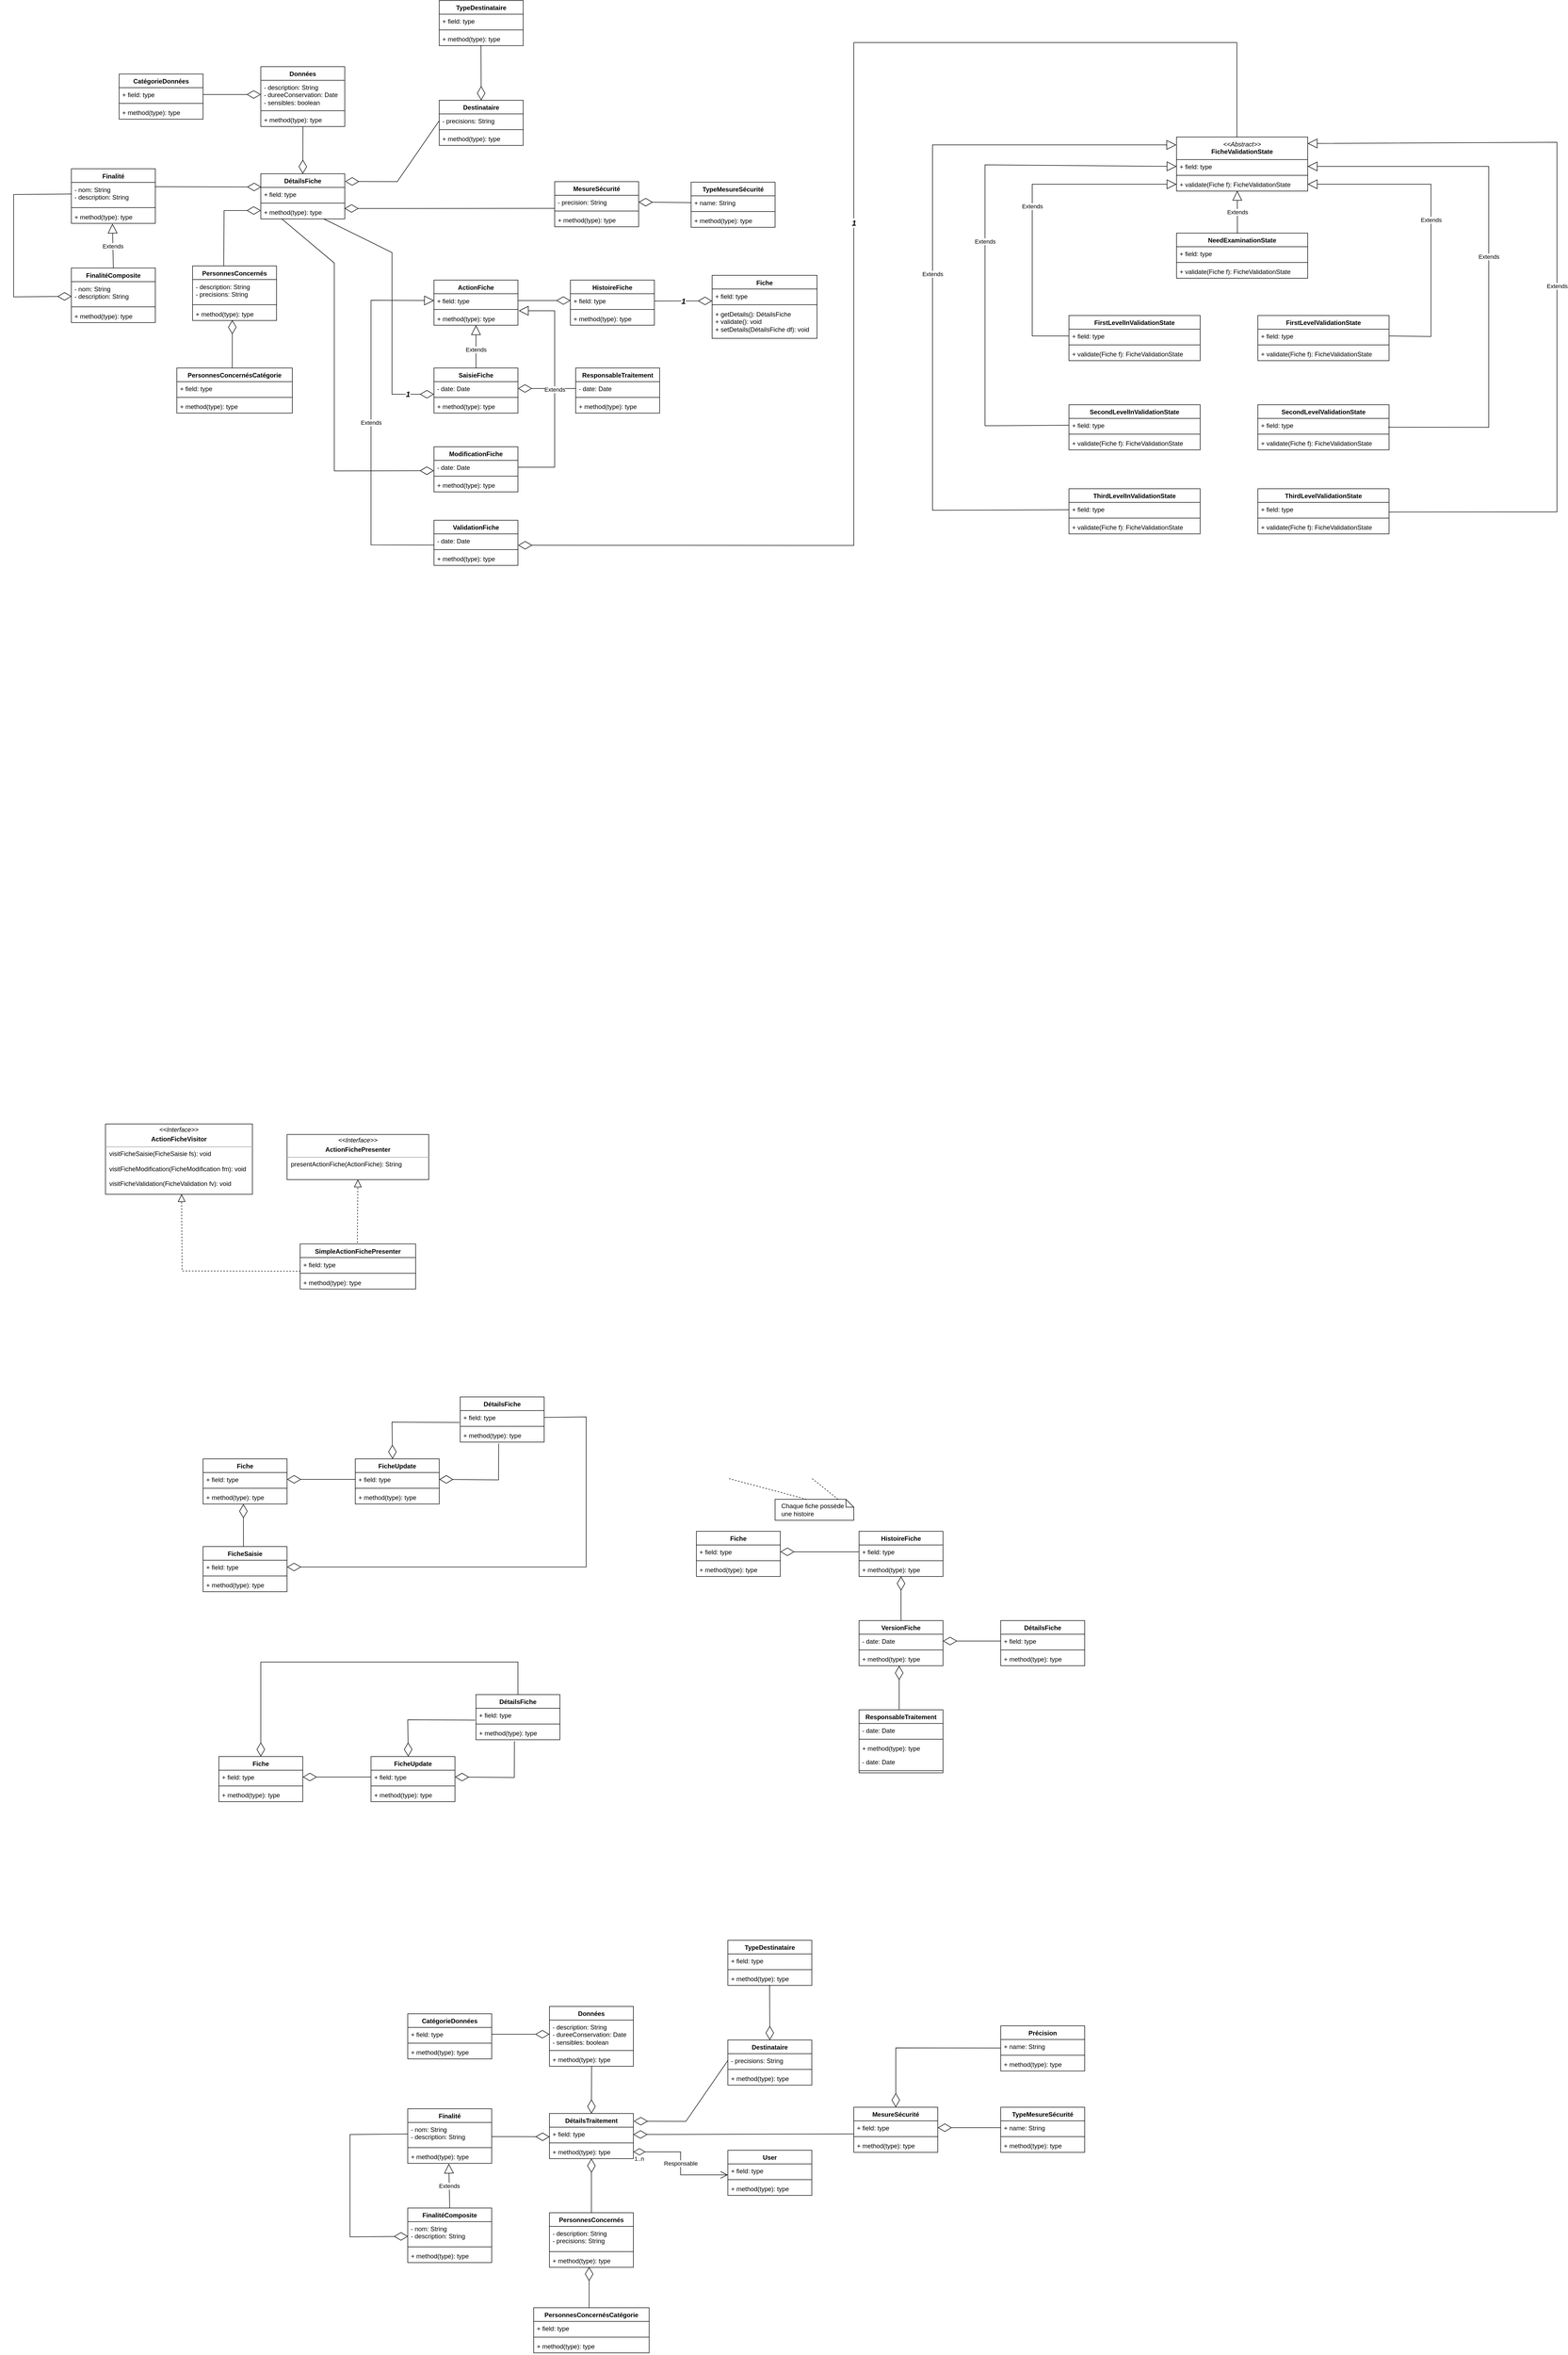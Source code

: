 <mxfile version="23.1.5" type="github">
  <diagram name="Page-1" id="nixVeVIyzlCFdmkHOl0k">
    <mxGraphModel dx="3944" dy="901" grid="1" gridSize="10" guides="1" tooltips="1" connect="1" arrows="1" fold="1" page="1" pageScale="1" pageWidth="2339" pageHeight="3300" math="0" shadow="0">
      <root>
        <mxCell id="0" />
        <mxCell id="1" parent="0" />
        <mxCell id="a0evxMnyFcdkb5QNvWY4-1" value="DétailsTraitement" style="swimlane;fontStyle=1;align=center;verticalAlign=top;childLayout=stackLayout;horizontal=1;startSize=26;horizontalStack=0;resizeParent=1;resizeParentMax=0;resizeLast=0;collapsible=1;marginBottom=0;whiteSpace=wrap;html=1;" parent="1" vertex="1">
          <mxGeometry x="1010" y="4105" width="160" height="86" as="geometry" />
        </mxCell>
        <mxCell id="a0evxMnyFcdkb5QNvWY4-2" value="+ field: type" style="text;strokeColor=none;fillColor=none;align=left;verticalAlign=top;spacingLeft=4;spacingRight=4;overflow=hidden;rotatable=0;points=[[0,0.5],[1,0.5]];portConstraint=eastwest;whiteSpace=wrap;html=1;" parent="a0evxMnyFcdkb5QNvWY4-1" vertex="1">
          <mxGeometry y="26" width="160" height="26" as="geometry" />
        </mxCell>
        <mxCell id="a0evxMnyFcdkb5QNvWY4-3" value="" style="line;strokeWidth=1;fillColor=none;align=left;verticalAlign=middle;spacingTop=-1;spacingLeft=3;spacingRight=3;rotatable=0;labelPosition=right;points=[];portConstraint=eastwest;strokeColor=inherit;" parent="a0evxMnyFcdkb5QNvWY4-1" vertex="1">
          <mxGeometry y="52" width="160" height="8" as="geometry" />
        </mxCell>
        <mxCell id="a0evxMnyFcdkb5QNvWY4-4" value="+ method(type): type" style="text;strokeColor=none;fillColor=none;align=left;verticalAlign=top;spacingLeft=4;spacingRight=4;overflow=hidden;rotatable=0;points=[[0,0.5],[1,0.5]];portConstraint=eastwest;whiteSpace=wrap;html=1;" parent="a0evxMnyFcdkb5QNvWY4-1" vertex="1">
          <mxGeometry y="60" width="160" height="26" as="geometry" />
        </mxCell>
        <mxCell id="a0evxMnyFcdkb5QNvWY4-5" value="User" style="swimlane;fontStyle=1;align=center;verticalAlign=top;childLayout=stackLayout;horizontal=1;startSize=26;horizontalStack=0;resizeParent=1;resizeParentMax=0;resizeLast=0;collapsible=1;marginBottom=0;whiteSpace=wrap;html=1;" parent="1" vertex="1">
          <mxGeometry x="1350" y="4175" width="160" height="86" as="geometry" />
        </mxCell>
        <mxCell id="a0evxMnyFcdkb5QNvWY4-6" value="+ field: type" style="text;strokeColor=none;fillColor=none;align=left;verticalAlign=top;spacingLeft=4;spacingRight=4;overflow=hidden;rotatable=0;points=[[0,0.5],[1,0.5]];portConstraint=eastwest;whiteSpace=wrap;html=1;" parent="a0evxMnyFcdkb5QNvWY4-5" vertex="1">
          <mxGeometry y="26" width="160" height="26" as="geometry" />
        </mxCell>
        <mxCell id="a0evxMnyFcdkb5QNvWY4-7" value="" style="line;strokeWidth=1;fillColor=none;align=left;verticalAlign=middle;spacingTop=-1;spacingLeft=3;spacingRight=3;rotatable=0;labelPosition=right;points=[];portConstraint=eastwest;strokeColor=inherit;" parent="a0evxMnyFcdkb5QNvWY4-5" vertex="1">
          <mxGeometry y="52" width="160" height="8" as="geometry" />
        </mxCell>
        <mxCell id="a0evxMnyFcdkb5QNvWY4-8" value="+ method(type): type" style="text;strokeColor=none;fillColor=none;align=left;verticalAlign=top;spacingLeft=4;spacingRight=4;overflow=hidden;rotatable=0;points=[[0,0.5],[1,0.5]];portConstraint=eastwest;whiteSpace=wrap;html=1;" parent="a0evxMnyFcdkb5QNvWY4-5" vertex="1">
          <mxGeometry y="60" width="160" height="26" as="geometry" />
        </mxCell>
        <mxCell id="a0evxMnyFcdkb5QNvWY4-10" value="Responsable" style="endArrow=open;html=1;endSize=12;startArrow=diamondThin;startSize=20;startFill=0;edgeStyle=orthogonalEdgeStyle;rounded=0;exitX=1;exitY=0.5;exitDx=0;exitDy=0;entryX=0;entryY=0.804;entryDx=0;entryDy=0;entryPerimeter=0;" parent="1" source="a0evxMnyFcdkb5QNvWY4-4" target="a0evxMnyFcdkb5QNvWY4-6" edge="1">
          <mxGeometry relative="1" as="geometry">
            <mxPoint x="1220.0" y="4151.436" as="sourcePoint" />
            <mxPoint x="1439.52" y="4225" as="targetPoint" />
          </mxGeometry>
        </mxCell>
        <mxCell id="a0evxMnyFcdkb5QNvWY4-11" value="1..n" style="edgeLabel;resizable=0;html=1;align=left;verticalAlign=top;" parent="a0evxMnyFcdkb5QNvWY4-10" connectable="0" vertex="1">
          <mxGeometry x="-1" relative="1" as="geometry" />
        </mxCell>
        <mxCell id="a0evxMnyFcdkb5QNvWY4-13" value="Finalité" style="swimlane;fontStyle=1;align=center;verticalAlign=top;childLayout=stackLayout;horizontal=1;startSize=26;horizontalStack=0;resizeParent=1;resizeParentMax=0;resizeLast=0;collapsible=1;marginBottom=0;whiteSpace=wrap;html=1;" parent="1" vertex="1">
          <mxGeometry x="740" y="4096" width="160" height="104" as="geometry" />
        </mxCell>
        <mxCell id="a0evxMnyFcdkb5QNvWY4-14" value="&lt;div&gt;- nom: String&lt;/div&gt;&lt;div&gt;- description: String&lt;br&gt;&lt;/div&gt;" style="text;strokeColor=none;fillColor=none;align=left;verticalAlign=top;spacingLeft=4;spacingRight=4;overflow=hidden;rotatable=0;points=[[0,0.5],[1,0.5]];portConstraint=eastwest;whiteSpace=wrap;html=1;" parent="a0evxMnyFcdkb5QNvWY4-13" vertex="1">
          <mxGeometry y="26" width="160" height="44" as="geometry" />
        </mxCell>
        <mxCell id="a0evxMnyFcdkb5QNvWY4-15" value="" style="line;strokeWidth=1;fillColor=none;align=left;verticalAlign=middle;spacingTop=-1;spacingLeft=3;spacingRight=3;rotatable=0;labelPosition=right;points=[];portConstraint=eastwest;strokeColor=inherit;" parent="a0evxMnyFcdkb5QNvWY4-13" vertex="1">
          <mxGeometry y="70" width="160" height="8" as="geometry" />
        </mxCell>
        <mxCell id="a0evxMnyFcdkb5QNvWY4-16" value="+ method(type): type" style="text;strokeColor=none;fillColor=none;align=left;verticalAlign=top;spacingLeft=4;spacingRight=4;overflow=hidden;rotatable=0;points=[[0,0.5],[1,0.5]];portConstraint=eastwest;whiteSpace=wrap;html=1;" parent="a0evxMnyFcdkb5QNvWY4-13" vertex="1">
          <mxGeometry y="78" width="160" height="26" as="geometry" />
        </mxCell>
        <mxCell id="a0evxMnyFcdkb5QNvWY4-17" value="" style="endArrow=diamondThin;endFill=0;endSize=24;html=1;rounded=0;entryX=0.002;entryY=0.705;entryDx=0;entryDy=0;exitX=1;exitY=0.615;exitDx=0;exitDy=0;exitPerimeter=0;entryPerimeter=0;" parent="1" source="a0evxMnyFcdkb5QNvWY4-14" target="a0evxMnyFcdkb5QNvWY4-2" edge="1">
          <mxGeometry width="160" relative="1" as="geometry">
            <mxPoint x="750" y="4315" as="sourcePoint" />
            <mxPoint x="910" y="4315" as="targetPoint" />
            <Array as="points">
              <mxPoint x="950" y="4149" />
            </Array>
          </mxGeometry>
        </mxCell>
        <mxCell id="a0evxMnyFcdkb5QNvWY4-19" value="FinalitéComposite" style="swimlane;fontStyle=1;align=center;verticalAlign=top;childLayout=stackLayout;horizontal=1;startSize=26;horizontalStack=0;resizeParent=1;resizeParentMax=0;resizeLast=0;collapsible=1;marginBottom=0;whiteSpace=wrap;html=1;" parent="1" vertex="1">
          <mxGeometry x="740" y="4285" width="160" height="104" as="geometry" />
        </mxCell>
        <mxCell id="a0evxMnyFcdkb5QNvWY4-20" value="&lt;div&gt;- nom: String&lt;/div&gt;&lt;div&gt;- description: String&lt;br&gt;&lt;/div&gt;" style="text;strokeColor=none;fillColor=none;align=left;verticalAlign=top;spacingLeft=4;spacingRight=4;overflow=hidden;rotatable=0;points=[[0,0.5],[1,0.5]];portConstraint=eastwest;whiteSpace=wrap;html=1;" parent="a0evxMnyFcdkb5QNvWY4-19" vertex="1">
          <mxGeometry y="26" width="160" height="44" as="geometry" />
        </mxCell>
        <mxCell id="a0evxMnyFcdkb5QNvWY4-21" value="" style="line;strokeWidth=1;fillColor=none;align=left;verticalAlign=middle;spacingTop=-1;spacingLeft=3;spacingRight=3;rotatable=0;labelPosition=right;points=[];portConstraint=eastwest;strokeColor=inherit;" parent="a0evxMnyFcdkb5QNvWY4-19" vertex="1">
          <mxGeometry y="70" width="160" height="8" as="geometry" />
        </mxCell>
        <mxCell id="a0evxMnyFcdkb5QNvWY4-22" value="+ method(type): type" style="text;strokeColor=none;fillColor=none;align=left;verticalAlign=top;spacingLeft=4;spacingRight=4;overflow=hidden;rotatable=0;points=[[0,0.5],[1,0.5]];portConstraint=eastwest;whiteSpace=wrap;html=1;" parent="a0evxMnyFcdkb5QNvWY4-19" vertex="1">
          <mxGeometry y="78" width="160" height="26" as="geometry" />
        </mxCell>
        <mxCell id="a0evxMnyFcdkb5QNvWY4-23" value="Extends" style="endArrow=block;endSize=16;endFill=0;html=1;rounded=0;exitX=0.5;exitY=0;exitDx=0;exitDy=0;entryX=0.489;entryY=1.024;entryDx=0;entryDy=0;entryPerimeter=0;" parent="1" source="a0evxMnyFcdkb5QNvWY4-19" target="a0evxMnyFcdkb5QNvWY4-16" edge="1">
          <mxGeometry width="160" relative="1" as="geometry">
            <mxPoint x="850" y="4255" as="sourcePoint" />
            <mxPoint x="820" y="4205" as="targetPoint" />
          </mxGeometry>
        </mxCell>
        <mxCell id="a0evxMnyFcdkb5QNvWY4-24" value="" style="endArrow=diamondThin;endFill=0;endSize=24;html=1;rounded=0;entryX=0.003;entryY=0.636;entryDx=0;entryDy=0;entryPerimeter=0;exitX=0;exitY=0.5;exitDx=0;exitDy=0;" parent="1" source="a0evxMnyFcdkb5QNvWY4-14" target="a0evxMnyFcdkb5QNvWY4-20" edge="1">
          <mxGeometry width="160" relative="1" as="geometry">
            <mxPoint x="560" y="4295" as="sourcePoint" />
            <mxPoint x="720" y="4295" as="targetPoint" />
            <Array as="points">
              <mxPoint x="630" y="4145" />
              <mxPoint x="630" y="4340" />
            </Array>
          </mxGeometry>
        </mxCell>
        <mxCell id="a0evxMnyFcdkb5QNvWY4-25" value="PersonnesConcernés" style="swimlane;fontStyle=1;align=center;verticalAlign=top;childLayout=stackLayout;horizontal=1;startSize=26;horizontalStack=0;resizeParent=1;resizeParentMax=0;resizeLast=0;collapsible=1;marginBottom=0;whiteSpace=wrap;html=1;" parent="1" vertex="1">
          <mxGeometry x="1010" y="4294" width="160" height="104" as="geometry" />
        </mxCell>
        <mxCell id="a0evxMnyFcdkb5QNvWY4-26" value="&lt;div&gt;- description: String&lt;/div&gt;&lt;div&gt;- precisions: String&lt;br&gt;&lt;/div&gt;" style="text;strokeColor=none;fillColor=none;align=left;verticalAlign=top;spacingLeft=4;spacingRight=4;overflow=hidden;rotatable=0;points=[[0,0.5],[1,0.5]];portConstraint=eastwest;whiteSpace=wrap;html=1;" parent="a0evxMnyFcdkb5QNvWY4-25" vertex="1">
          <mxGeometry y="26" width="160" height="44" as="geometry" />
        </mxCell>
        <mxCell id="a0evxMnyFcdkb5QNvWY4-27" value="" style="line;strokeWidth=1;fillColor=none;align=left;verticalAlign=middle;spacingTop=-1;spacingLeft=3;spacingRight=3;rotatable=0;labelPosition=right;points=[];portConstraint=eastwest;strokeColor=inherit;" parent="a0evxMnyFcdkb5QNvWY4-25" vertex="1">
          <mxGeometry y="70" width="160" height="8" as="geometry" />
        </mxCell>
        <mxCell id="a0evxMnyFcdkb5QNvWY4-28" value="+ method(type): type" style="text;strokeColor=none;fillColor=none;align=left;verticalAlign=top;spacingLeft=4;spacingRight=4;overflow=hidden;rotatable=0;points=[[0,0.5],[1,0.5]];portConstraint=eastwest;whiteSpace=wrap;html=1;" parent="a0evxMnyFcdkb5QNvWY4-25" vertex="1">
          <mxGeometry y="78" width="160" height="26" as="geometry" />
        </mxCell>
        <mxCell id="a0evxMnyFcdkb5QNvWY4-30" value="" style="endArrow=diamondThin;endFill=0;endSize=24;html=1;rounded=0;exitX=0.5;exitY=0;exitDx=0;exitDy=0;entryX=0.5;entryY=1;entryDx=0;entryDy=0;" parent="1" source="a0evxMnyFcdkb5QNvWY4-25" target="a0evxMnyFcdkb5QNvWY4-1" edge="1">
          <mxGeometry width="160" relative="1" as="geometry">
            <mxPoint x="910" y="4385" as="sourcePoint" />
            <mxPoint x="1090" y="4195" as="targetPoint" />
          </mxGeometry>
        </mxCell>
        <mxCell id="a0evxMnyFcdkb5QNvWY4-31" value="Données" style="swimlane;fontStyle=1;align=center;verticalAlign=top;childLayout=stackLayout;horizontal=1;startSize=26;horizontalStack=0;resizeParent=1;resizeParentMax=0;resizeLast=0;collapsible=1;marginBottom=0;whiteSpace=wrap;html=1;" parent="1" vertex="1">
          <mxGeometry x="1010" y="3901" width="160" height="114" as="geometry" />
        </mxCell>
        <mxCell id="a0evxMnyFcdkb5QNvWY4-32" value="&lt;div&gt;- description: String&lt;/div&gt;&lt;div&gt;- dureeConservation: Date&lt;/div&gt;&lt;div&gt;- sensibles: boolean&lt;br&gt;&lt;/div&gt;" style="text;strokeColor=none;fillColor=none;align=left;verticalAlign=top;spacingLeft=4;spacingRight=4;overflow=hidden;rotatable=0;points=[[0,0.5],[1,0.5]];portConstraint=eastwest;whiteSpace=wrap;html=1;" parent="a0evxMnyFcdkb5QNvWY4-31" vertex="1">
          <mxGeometry y="26" width="160" height="54" as="geometry" />
        </mxCell>
        <mxCell id="a0evxMnyFcdkb5QNvWY4-33" value="" style="line;strokeWidth=1;fillColor=none;align=left;verticalAlign=middle;spacingTop=-1;spacingLeft=3;spacingRight=3;rotatable=0;labelPosition=right;points=[];portConstraint=eastwest;strokeColor=inherit;" parent="a0evxMnyFcdkb5QNvWY4-31" vertex="1">
          <mxGeometry y="80" width="160" height="8" as="geometry" />
        </mxCell>
        <mxCell id="a0evxMnyFcdkb5QNvWY4-34" value="+ method(type): type" style="text;strokeColor=none;fillColor=none;align=left;verticalAlign=top;spacingLeft=4;spacingRight=4;overflow=hidden;rotatable=0;points=[[0,0.5],[1,0.5]];portConstraint=eastwest;whiteSpace=wrap;html=1;" parent="a0evxMnyFcdkb5QNvWY4-31" vertex="1">
          <mxGeometry y="88" width="160" height="26" as="geometry" />
        </mxCell>
        <mxCell id="a0evxMnyFcdkb5QNvWY4-36" value="" style="endArrow=diamondThin;endFill=0;endSize=24;html=1;rounded=0;entryX=0.5;entryY=0;entryDx=0;entryDy=0;exitX=0.502;exitY=0.989;exitDx=0;exitDy=0;exitPerimeter=0;" parent="1" source="a0evxMnyFcdkb5QNvWY4-34" target="a0evxMnyFcdkb5QNvWY4-1" edge="1">
          <mxGeometry width="160" relative="1" as="geometry">
            <mxPoint x="980" y="4065" as="sourcePoint" />
            <mxPoint x="1140" y="4065" as="targetPoint" />
          </mxGeometry>
        </mxCell>
        <mxCell id="a0evxMnyFcdkb5QNvWY4-38" value="MesureSécurité" style="swimlane;fontStyle=1;align=center;verticalAlign=top;childLayout=stackLayout;horizontal=1;startSize=26;horizontalStack=0;resizeParent=1;resizeParentMax=0;resizeLast=0;collapsible=1;marginBottom=0;whiteSpace=wrap;html=1;" parent="1" vertex="1">
          <mxGeometry x="1590" y="4093" width="160" height="86" as="geometry" />
        </mxCell>
        <mxCell id="a0evxMnyFcdkb5QNvWY4-39" value="+ field: type" style="text;strokeColor=none;fillColor=none;align=left;verticalAlign=top;spacingLeft=4;spacingRight=4;overflow=hidden;rotatable=0;points=[[0,0.5],[1,0.5]];portConstraint=eastwest;whiteSpace=wrap;html=1;" parent="a0evxMnyFcdkb5QNvWY4-38" vertex="1">
          <mxGeometry y="26" width="160" height="26" as="geometry" />
        </mxCell>
        <mxCell id="a0evxMnyFcdkb5QNvWY4-40" value="" style="line;strokeWidth=1;fillColor=none;align=left;verticalAlign=middle;spacingTop=-1;spacingLeft=3;spacingRight=3;rotatable=0;labelPosition=right;points=[];portConstraint=eastwest;strokeColor=inherit;" parent="a0evxMnyFcdkb5QNvWY4-38" vertex="1">
          <mxGeometry y="52" width="160" height="8" as="geometry" />
        </mxCell>
        <mxCell id="a0evxMnyFcdkb5QNvWY4-41" value="+ method(type): type" style="text;strokeColor=none;fillColor=none;align=left;verticalAlign=top;spacingLeft=4;spacingRight=4;overflow=hidden;rotatable=0;points=[[0,0.5],[1,0.5]];portConstraint=eastwest;whiteSpace=wrap;html=1;" parent="a0evxMnyFcdkb5QNvWY4-38" vertex="1">
          <mxGeometry y="60" width="160" height="26" as="geometry" />
        </mxCell>
        <mxCell id="a0evxMnyFcdkb5QNvWY4-42" value="" style="endArrow=diamondThin;endFill=0;endSize=24;html=1;rounded=0;exitX=-0.001;exitY=0.956;exitDx=0;exitDy=0;exitPerimeter=0;" parent="1" source="a0evxMnyFcdkb5QNvWY4-39" edge="1">
          <mxGeometry width="160" relative="1" as="geometry">
            <mxPoint x="1580" y="4144" as="sourcePoint" />
            <mxPoint x="1170" y="4145" as="targetPoint" />
            <Array as="points" />
          </mxGeometry>
        </mxCell>
        <mxCell id="a0evxMnyFcdkb5QNvWY4-44" value="" style="endArrow=diamondThin;endFill=0;endSize=24;html=1;rounded=0;entryX=0;entryY=0.5;entryDx=0;entryDy=0;exitX=1;exitY=0.5;exitDx=0;exitDy=0;" parent="1" source="a0evxMnyFcdkb5QNvWY4-46" target="a0evxMnyFcdkb5QNvWY4-32" edge="1">
          <mxGeometry width="160" relative="1" as="geometry">
            <mxPoint x="910" y="3954" as="sourcePoint" />
            <mxPoint x="880" y="4019" as="targetPoint" />
          </mxGeometry>
        </mxCell>
        <mxCell id="a0evxMnyFcdkb5QNvWY4-45" value="CatégorieDonnées" style="swimlane;fontStyle=1;align=center;verticalAlign=top;childLayout=stackLayout;horizontal=1;startSize=26;horizontalStack=0;resizeParent=1;resizeParentMax=0;resizeLast=0;collapsible=1;marginBottom=0;whiteSpace=wrap;html=1;" parent="1" vertex="1">
          <mxGeometry x="740" y="3915" width="160" height="86" as="geometry" />
        </mxCell>
        <mxCell id="a0evxMnyFcdkb5QNvWY4-46" value="+ field: type" style="text;strokeColor=none;fillColor=none;align=left;verticalAlign=top;spacingLeft=4;spacingRight=4;overflow=hidden;rotatable=0;points=[[0,0.5],[1,0.5]];portConstraint=eastwest;whiteSpace=wrap;html=1;" parent="a0evxMnyFcdkb5QNvWY4-45" vertex="1">
          <mxGeometry y="26" width="160" height="26" as="geometry" />
        </mxCell>
        <mxCell id="a0evxMnyFcdkb5QNvWY4-47" value="" style="line;strokeWidth=1;fillColor=none;align=left;verticalAlign=middle;spacingTop=-1;spacingLeft=3;spacingRight=3;rotatable=0;labelPosition=right;points=[];portConstraint=eastwest;strokeColor=inherit;" parent="a0evxMnyFcdkb5QNvWY4-45" vertex="1">
          <mxGeometry y="52" width="160" height="8" as="geometry" />
        </mxCell>
        <mxCell id="a0evxMnyFcdkb5QNvWY4-48" value="+ method(type): type" style="text;strokeColor=none;fillColor=none;align=left;verticalAlign=top;spacingLeft=4;spacingRight=4;overflow=hidden;rotatable=0;points=[[0,0.5],[1,0.5]];portConstraint=eastwest;whiteSpace=wrap;html=1;" parent="a0evxMnyFcdkb5QNvWY4-45" vertex="1">
          <mxGeometry y="60" width="160" height="26" as="geometry" />
        </mxCell>
        <mxCell id="a0evxMnyFcdkb5QNvWY4-53" value="" style="endArrow=diamondThin;endFill=0;endSize=24;html=1;rounded=0;entryX=1;entryY=0.5;entryDx=0;entryDy=0;exitX=0;exitY=0.5;exitDx=0;exitDy=0;" parent="1" source="a0evxMnyFcdkb5QNvWY4-55" target="a0evxMnyFcdkb5QNvWY4-39" edge="1">
          <mxGeometry width="160" relative="1" as="geometry">
            <mxPoint x="1860" y="4138" as="sourcePoint" />
            <mxPoint x="2020" y="4128" as="targetPoint" />
          </mxGeometry>
        </mxCell>
        <mxCell id="a0evxMnyFcdkb5QNvWY4-54" value="TypeMesureSécurité" style="swimlane;fontStyle=1;align=center;verticalAlign=top;childLayout=stackLayout;horizontal=1;startSize=26;horizontalStack=0;resizeParent=1;resizeParentMax=0;resizeLast=0;collapsible=1;marginBottom=0;whiteSpace=wrap;html=1;" parent="1" vertex="1">
          <mxGeometry x="1870" y="4093" width="160" height="86" as="geometry" />
        </mxCell>
        <mxCell id="a0evxMnyFcdkb5QNvWY4-55" value="+ name: String" style="text;strokeColor=none;fillColor=none;align=left;verticalAlign=top;spacingLeft=4;spacingRight=4;overflow=hidden;rotatable=0;points=[[0,0.5],[1,0.5]];portConstraint=eastwest;whiteSpace=wrap;html=1;" parent="a0evxMnyFcdkb5QNvWY4-54" vertex="1">
          <mxGeometry y="26" width="160" height="26" as="geometry" />
        </mxCell>
        <mxCell id="a0evxMnyFcdkb5QNvWY4-56" value="" style="line;strokeWidth=1;fillColor=none;align=left;verticalAlign=middle;spacingTop=-1;spacingLeft=3;spacingRight=3;rotatable=0;labelPosition=right;points=[];portConstraint=eastwest;strokeColor=inherit;" parent="a0evxMnyFcdkb5QNvWY4-54" vertex="1">
          <mxGeometry y="52" width="160" height="8" as="geometry" />
        </mxCell>
        <mxCell id="a0evxMnyFcdkb5QNvWY4-57" value="+ method(type): type" style="text;strokeColor=none;fillColor=none;align=left;verticalAlign=top;spacingLeft=4;spacingRight=4;overflow=hidden;rotatable=0;points=[[0,0.5],[1,0.5]];portConstraint=eastwest;whiteSpace=wrap;html=1;" parent="a0evxMnyFcdkb5QNvWY4-54" vertex="1">
          <mxGeometry y="60" width="160" height="26" as="geometry" />
        </mxCell>
        <mxCell id="a0evxMnyFcdkb5QNvWY4-58" value="Précision" style="swimlane;fontStyle=1;align=center;verticalAlign=top;childLayout=stackLayout;horizontal=1;startSize=26;horizontalStack=0;resizeParent=1;resizeParentMax=0;resizeLast=0;collapsible=1;marginBottom=0;whiteSpace=wrap;html=1;" parent="1" vertex="1">
          <mxGeometry x="1870" y="3938" width="160" height="86" as="geometry" />
        </mxCell>
        <mxCell id="a0evxMnyFcdkb5QNvWY4-59" value="+ name: String" style="text;strokeColor=none;fillColor=none;align=left;verticalAlign=top;spacingLeft=4;spacingRight=4;overflow=hidden;rotatable=0;points=[[0,0.5],[1,0.5]];portConstraint=eastwest;whiteSpace=wrap;html=1;" parent="a0evxMnyFcdkb5QNvWY4-58" vertex="1">
          <mxGeometry y="26" width="160" height="26" as="geometry" />
        </mxCell>
        <mxCell id="a0evxMnyFcdkb5QNvWY4-60" value="" style="line;strokeWidth=1;fillColor=none;align=left;verticalAlign=middle;spacingTop=-1;spacingLeft=3;spacingRight=3;rotatable=0;labelPosition=right;points=[];portConstraint=eastwest;strokeColor=inherit;" parent="a0evxMnyFcdkb5QNvWY4-58" vertex="1">
          <mxGeometry y="52" width="160" height="8" as="geometry" />
        </mxCell>
        <mxCell id="a0evxMnyFcdkb5QNvWY4-61" value="+ method(type): type" style="text;strokeColor=none;fillColor=none;align=left;verticalAlign=top;spacingLeft=4;spacingRight=4;overflow=hidden;rotatable=0;points=[[0,0.5],[1,0.5]];portConstraint=eastwest;whiteSpace=wrap;html=1;" parent="a0evxMnyFcdkb5QNvWY4-58" vertex="1">
          <mxGeometry y="60" width="160" height="26" as="geometry" />
        </mxCell>
        <mxCell id="a0evxMnyFcdkb5QNvWY4-62" value="" style="endArrow=diamondThin;endFill=0;endSize=24;html=1;rounded=0;entryX=0.5;entryY=0;entryDx=0;entryDy=0;exitX=-0.004;exitY=0.626;exitDx=0;exitDy=0;exitPerimeter=0;" parent="1" source="a0evxMnyFcdkb5QNvWY4-59" target="a0evxMnyFcdkb5QNvWY4-38" edge="1">
          <mxGeometry width="160" relative="1" as="geometry">
            <mxPoint x="1860" y="4018" as="sourcePoint" />
            <mxPoint x="1680" y="4068" as="targetPoint" />
            <Array as="points">
              <mxPoint x="1670" y="3980" />
            </Array>
          </mxGeometry>
        </mxCell>
        <mxCell id="a0evxMnyFcdkb5QNvWY4-65" value="" style="endArrow=diamondThin;endFill=0;endSize=24;html=1;rounded=0;entryX=0.473;entryY=0.971;entryDx=0;entryDy=0;entryPerimeter=0;exitX=0.48;exitY=0;exitDx=0;exitDy=0;exitPerimeter=0;" parent="1" source="a0evxMnyFcdkb5QNvWY4-66" target="a0evxMnyFcdkb5QNvWY4-28" edge="1">
          <mxGeometry width="160" relative="1" as="geometry">
            <mxPoint x="1086" y="4455" as="sourcePoint" />
            <mxPoint x="1080" y="4435" as="targetPoint" />
          </mxGeometry>
        </mxCell>
        <mxCell id="a0evxMnyFcdkb5QNvWY4-66" value="PersonnesConcernésCatégorie" style="swimlane;fontStyle=1;align=center;verticalAlign=top;childLayout=stackLayout;horizontal=1;startSize=26;horizontalStack=0;resizeParent=1;resizeParentMax=0;resizeLast=0;collapsible=1;marginBottom=0;whiteSpace=wrap;html=1;" parent="1" vertex="1">
          <mxGeometry x="980" y="4475" width="220" height="86" as="geometry" />
        </mxCell>
        <mxCell id="a0evxMnyFcdkb5QNvWY4-67" value="+ field: type" style="text;strokeColor=none;fillColor=none;align=left;verticalAlign=top;spacingLeft=4;spacingRight=4;overflow=hidden;rotatable=0;points=[[0,0.5],[1,0.5]];portConstraint=eastwest;whiteSpace=wrap;html=1;" parent="a0evxMnyFcdkb5QNvWY4-66" vertex="1">
          <mxGeometry y="26" width="220" height="26" as="geometry" />
        </mxCell>
        <mxCell id="a0evxMnyFcdkb5QNvWY4-68" value="" style="line;strokeWidth=1;fillColor=none;align=left;verticalAlign=middle;spacingTop=-1;spacingLeft=3;spacingRight=3;rotatable=0;labelPosition=right;points=[];portConstraint=eastwest;strokeColor=inherit;" parent="a0evxMnyFcdkb5QNvWY4-66" vertex="1">
          <mxGeometry y="52" width="220" height="8" as="geometry" />
        </mxCell>
        <mxCell id="a0evxMnyFcdkb5QNvWY4-69" value="+ method(type): type" style="text;strokeColor=none;fillColor=none;align=left;verticalAlign=top;spacingLeft=4;spacingRight=4;overflow=hidden;rotatable=0;points=[[0,0.5],[1,0.5]];portConstraint=eastwest;whiteSpace=wrap;html=1;" parent="a0evxMnyFcdkb5QNvWY4-66" vertex="1">
          <mxGeometry y="60" width="220" height="26" as="geometry" />
        </mxCell>
        <mxCell id="a0evxMnyFcdkb5QNvWY4-71" value="" style="endArrow=diamondThin;endFill=0;endSize=24;html=1;rounded=0;exitX=0;exitY=0.5;exitDx=0;exitDy=0;entryX=1.004;entryY=0.17;entryDx=0;entryDy=0;entryPerimeter=0;" parent="1" source="a0evxMnyFcdkb5QNvWY4-73" target="a0evxMnyFcdkb5QNvWY4-1" edge="1">
          <mxGeometry width="160" relative="1" as="geometry">
            <mxPoint x="1520" y="4079.13" as="sourcePoint" />
            <mxPoint x="1170" y="4115" as="targetPoint" />
            <Array as="points">
              <mxPoint x="1270" y="4120" />
            </Array>
          </mxGeometry>
        </mxCell>
        <mxCell id="a0evxMnyFcdkb5QNvWY4-72" value="Destinataire" style="swimlane;fontStyle=1;align=center;verticalAlign=top;childLayout=stackLayout;horizontal=1;startSize=26;horizontalStack=0;resizeParent=1;resizeParentMax=0;resizeLast=0;collapsible=1;marginBottom=0;whiteSpace=wrap;html=1;" parent="1" vertex="1">
          <mxGeometry x="1350" y="3965" width="160" height="86" as="geometry" />
        </mxCell>
        <mxCell id="a0evxMnyFcdkb5QNvWY4-73" value="- precisions: String" style="text;strokeColor=none;fillColor=none;align=left;verticalAlign=top;spacingLeft=4;spacingRight=4;overflow=hidden;rotatable=0;points=[[0,0.5],[1,0.5]];portConstraint=eastwest;whiteSpace=wrap;html=1;" parent="a0evxMnyFcdkb5QNvWY4-72" vertex="1">
          <mxGeometry y="26" width="160" height="26" as="geometry" />
        </mxCell>
        <mxCell id="a0evxMnyFcdkb5QNvWY4-74" value="" style="line;strokeWidth=1;fillColor=none;align=left;verticalAlign=middle;spacingTop=-1;spacingLeft=3;spacingRight=3;rotatable=0;labelPosition=right;points=[];portConstraint=eastwest;strokeColor=inherit;" parent="a0evxMnyFcdkb5QNvWY4-72" vertex="1">
          <mxGeometry y="52" width="160" height="8" as="geometry" />
        </mxCell>
        <mxCell id="a0evxMnyFcdkb5QNvWY4-75" value="+ method(type): type" style="text;strokeColor=none;fillColor=none;align=left;verticalAlign=top;spacingLeft=4;spacingRight=4;overflow=hidden;rotatable=0;points=[[0,0.5],[1,0.5]];portConstraint=eastwest;whiteSpace=wrap;html=1;" parent="a0evxMnyFcdkb5QNvWY4-72" vertex="1">
          <mxGeometry y="60" width="160" height="26" as="geometry" />
        </mxCell>
        <mxCell id="a0evxMnyFcdkb5QNvWY4-76" value="" style="endArrow=diamondThin;endFill=0;endSize=24;html=1;rounded=0;entryX=0.5;entryY=0;entryDx=0;entryDy=0;exitX=0.497;exitY=0.968;exitDx=0;exitDy=0;exitPerimeter=0;" parent="1" source="a0evxMnyFcdkb5QNvWY4-80" target="a0evxMnyFcdkb5QNvWY4-72" edge="1">
          <mxGeometry width="160" relative="1" as="geometry">
            <mxPoint x="1430" y="3865" as="sourcePoint" />
            <mxPoint x="1420" y="3955" as="targetPoint" />
          </mxGeometry>
        </mxCell>
        <mxCell id="a0evxMnyFcdkb5QNvWY4-77" value="TypeDestinataire" style="swimlane;fontStyle=1;align=center;verticalAlign=top;childLayout=stackLayout;horizontal=1;startSize=26;horizontalStack=0;resizeParent=1;resizeParentMax=0;resizeLast=0;collapsible=1;marginBottom=0;whiteSpace=wrap;html=1;" parent="1" vertex="1">
          <mxGeometry x="1350" y="3775" width="160" height="86" as="geometry" />
        </mxCell>
        <mxCell id="a0evxMnyFcdkb5QNvWY4-78" value="+ field: type" style="text;strokeColor=none;fillColor=none;align=left;verticalAlign=top;spacingLeft=4;spacingRight=4;overflow=hidden;rotatable=0;points=[[0,0.5],[1,0.5]];portConstraint=eastwest;whiteSpace=wrap;html=1;" parent="a0evxMnyFcdkb5QNvWY4-77" vertex="1">
          <mxGeometry y="26" width="160" height="26" as="geometry" />
        </mxCell>
        <mxCell id="a0evxMnyFcdkb5QNvWY4-79" value="" style="line;strokeWidth=1;fillColor=none;align=left;verticalAlign=middle;spacingTop=-1;spacingLeft=3;spacingRight=3;rotatable=0;labelPosition=right;points=[];portConstraint=eastwest;strokeColor=inherit;" parent="a0evxMnyFcdkb5QNvWY4-77" vertex="1">
          <mxGeometry y="52" width="160" height="8" as="geometry" />
        </mxCell>
        <mxCell id="a0evxMnyFcdkb5QNvWY4-80" value="+ method(type): type" style="text;strokeColor=none;fillColor=none;align=left;verticalAlign=top;spacingLeft=4;spacingRight=4;overflow=hidden;rotatable=0;points=[[0,0.5],[1,0.5]];portConstraint=eastwest;whiteSpace=wrap;html=1;" parent="a0evxMnyFcdkb5QNvWY4-77" vertex="1">
          <mxGeometry y="60" width="160" height="26" as="geometry" />
        </mxCell>
        <mxCell id="dNQ-nuRIswebX-F6g3wM-1" value="DétailsFiche" style="swimlane;fontStyle=1;align=center;verticalAlign=top;childLayout=stackLayout;horizontal=1;startSize=26;horizontalStack=0;resizeParent=1;resizeParentMax=0;resizeLast=0;collapsible=1;marginBottom=0;whiteSpace=wrap;html=1;" parent="1" vertex="1">
          <mxGeometry x="870" y="3307" width="160" height="86" as="geometry" />
        </mxCell>
        <mxCell id="dNQ-nuRIswebX-F6g3wM-2" value="+ field: type" style="text;strokeColor=none;fillColor=none;align=left;verticalAlign=top;spacingLeft=4;spacingRight=4;overflow=hidden;rotatable=0;points=[[0,0.5],[1,0.5]];portConstraint=eastwest;whiteSpace=wrap;html=1;" parent="dNQ-nuRIswebX-F6g3wM-1" vertex="1">
          <mxGeometry y="26" width="160" height="26" as="geometry" />
        </mxCell>
        <mxCell id="dNQ-nuRIswebX-F6g3wM-3" value="" style="line;strokeWidth=1;fillColor=none;align=left;verticalAlign=middle;spacingTop=-1;spacingLeft=3;spacingRight=3;rotatable=0;labelPosition=right;points=[];portConstraint=eastwest;strokeColor=inherit;" parent="dNQ-nuRIswebX-F6g3wM-1" vertex="1">
          <mxGeometry y="52" width="160" height="8" as="geometry" />
        </mxCell>
        <mxCell id="dNQ-nuRIswebX-F6g3wM-4" value="+ method(type): type" style="text;strokeColor=none;fillColor=none;align=left;verticalAlign=top;spacingLeft=4;spacingRight=4;overflow=hidden;rotatable=0;points=[[0,0.5],[1,0.5]];portConstraint=eastwest;whiteSpace=wrap;html=1;" parent="dNQ-nuRIswebX-F6g3wM-1" vertex="1">
          <mxGeometry y="60" width="160" height="26" as="geometry" />
        </mxCell>
        <mxCell id="dNQ-nuRIswebX-F6g3wM-15" value="FicheUpdate" style="swimlane;fontStyle=1;align=center;verticalAlign=top;childLayout=stackLayout;horizontal=1;startSize=26;horizontalStack=0;resizeParent=1;resizeParentMax=0;resizeLast=0;collapsible=1;marginBottom=0;whiteSpace=wrap;html=1;" parent="1" vertex="1">
          <mxGeometry x="670" y="3425" width="160" height="86" as="geometry" />
        </mxCell>
        <mxCell id="dNQ-nuRIswebX-F6g3wM-16" value="+ field: type" style="text;strokeColor=none;fillColor=none;align=left;verticalAlign=top;spacingLeft=4;spacingRight=4;overflow=hidden;rotatable=0;points=[[0,0.5],[1,0.5]];portConstraint=eastwest;whiteSpace=wrap;html=1;" parent="dNQ-nuRIswebX-F6g3wM-15" vertex="1">
          <mxGeometry y="26" width="160" height="26" as="geometry" />
        </mxCell>
        <mxCell id="dNQ-nuRIswebX-F6g3wM-17" value="" style="line;strokeWidth=1;fillColor=none;align=left;verticalAlign=middle;spacingTop=-1;spacingLeft=3;spacingRight=3;rotatable=0;labelPosition=right;points=[];portConstraint=eastwest;strokeColor=inherit;" parent="dNQ-nuRIswebX-F6g3wM-15" vertex="1">
          <mxGeometry y="52" width="160" height="8" as="geometry" />
        </mxCell>
        <mxCell id="dNQ-nuRIswebX-F6g3wM-18" value="+ method(type): type" style="text;strokeColor=none;fillColor=none;align=left;verticalAlign=top;spacingLeft=4;spacingRight=4;overflow=hidden;rotatable=0;points=[[0,0.5],[1,0.5]];portConstraint=eastwest;whiteSpace=wrap;html=1;" parent="dNQ-nuRIswebX-F6g3wM-15" vertex="1">
          <mxGeometry y="60" width="160" height="26" as="geometry" />
        </mxCell>
        <mxCell id="dNQ-nuRIswebX-F6g3wM-19" value="" style="endArrow=diamondThin;endFill=0;endSize=24;html=1;rounded=0;entryX=1;entryY=0.5;entryDx=0;entryDy=0;exitX=0.458;exitY=1.101;exitDx=0;exitDy=0;exitPerimeter=0;" parent="1" source="dNQ-nuRIswebX-F6g3wM-4" target="dNQ-nuRIswebX-F6g3wM-16" edge="1">
          <mxGeometry width="160" relative="1" as="geometry">
            <mxPoint x="950" y="3475" as="sourcePoint" />
            <mxPoint x="1110" y="3475" as="targetPoint" />
            <Array as="points">
              <mxPoint x="943" y="3465" />
            </Array>
          </mxGeometry>
        </mxCell>
        <mxCell id="dNQ-nuRIswebX-F6g3wM-20" value="" style="endArrow=diamondThin;endFill=0;endSize=24;html=1;rounded=0;exitX=-0.009;exitY=0.87;exitDx=0;exitDy=0;exitPerimeter=0;" parent="1" source="dNQ-nuRIswebX-F6g3wM-2" edge="1">
          <mxGeometry width="160" relative="1" as="geometry">
            <mxPoint x="806.5" y="3307" as="sourcePoint" />
            <mxPoint x="741" y="3425" as="targetPoint" />
            <Array as="points">
              <mxPoint x="740" y="3355" />
            </Array>
          </mxGeometry>
        </mxCell>
        <mxCell id="dNQ-nuRIswebX-F6g3wM-21" value="Fiche" style="swimlane;fontStyle=1;align=center;verticalAlign=top;childLayout=stackLayout;horizontal=1;startSize=26;horizontalStack=0;resizeParent=1;resizeParentMax=0;resizeLast=0;collapsible=1;marginBottom=0;whiteSpace=wrap;html=1;" parent="1" vertex="1">
          <mxGeometry x="380" y="3425" width="160" height="86" as="geometry" />
        </mxCell>
        <mxCell id="dNQ-nuRIswebX-F6g3wM-22" value="+ field: type" style="text;strokeColor=none;fillColor=none;align=left;verticalAlign=top;spacingLeft=4;spacingRight=4;overflow=hidden;rotatable=0;points=[[0,0.5],[1,0.5]];portConstraint=eastwest;whiteSpace=wrap;html=1;" parent="dNQ-nuRIswebX-F6g3wM-21" vertex="1">
          <mxGeometry y="26" width="160" height="26" as="geometry" />
        </mxCell>
        <mxCell id="dNQ-nuRIswebX-F6g3wM-23" value="" style="line;strokeWidth=1;fillColor=none;align=left;verticalAlign=middle;spacingTop=-1;spacingLeft=3;spacingRight=3;rotatable=0;labelPosition=right;points=[];portConstraint=eastwest;strokeColor=inherit;" parent="dNQ-nuRIswebX-F6g3wM-21" vertex="1">
          <mxGeometry y="52" width="160" height="8" as="geometry" />
        </mxCell>
        <mxCell id="dNQ-nuRIswebX-F6g3wM-24" value="+ method(type): type" style="text;strokeColor=none;fillColor=none;align=left;verticalAlign=top;spacingLeft=4;spacingRight=4;overflow=hidden;rotatable=0;points=[[0,0.5],[1,0.5]];portConstraint=eastwest;whiteSpace=wrap;html=1;" parent="dNQ-nuRIswebX-F6g3wM-21" vertex="1">
          <mxGeometry y="60" width="160" height="26" as="geometry" />
        </mxCell>
        <mxCell id="dNQ-nuRIswebX-F6g3wM-25" value="" style="endArrow=diamondThin;endFill=0;endSize=24;html=1;rounded=0;entryX=1;entryY=0.5;entryDx=0;entryDy=0;exitX=0;exitY=0.5;exitDx=0;exitDy=0;" parent="1" source="dNQ-nuRIswebX-F6g3wM-16" target="dNQ-nuRIswebX-F6g3wM-22" edge="1">
          <mxGeometry width="160" relative="1" as="geometry">
            <mxPoint x="490" y="3565" as="sourcePoint" />
            <mxPoint x="650" y="3565" as="targetPoint" />
          </mxGeometry>
        </mxCell>
        <mxCell id="dNQ-nuRIswebX-F6g3wM-26" value="" style="endArrow=diamondThin;endFill=0;endSize=24;html=1;rounded=0;entryX=0.5;entryY=0;entryDx=0;entryDy=0;exitX=0.5;exitY=0;exitDx=0;exitDy=0;" parent="1" source="dNQ-nuRIswebX-F6g3wM-1" target="dNQ-nuRIswebX-F6g3wM-21" edge="1">
          <mxGeometry width="160" relative="1" as="geometry">
            <mxPoint x="520" y="3325" as="sourcePoint" />
            <mxPoint x="680" y="3325" as="targetPoint" />
            <Array as="points">
              <mxPoint x="950" y="3245" />
              <mxPoint x="460" y="3245" />
            </Array>
          </mxGeometry>
        </mxCell>
        <mxCell id="dNQ-nuRIswebX-F6g3wM-28" value="DétailsFiche" style="swimlane;fontStyle=1;align=center;verticalAlign=top;childLayout=stackLayout;horizontal=1;startSize=26;horizontalStack=0;resizeParent=1;resizeParentMax=0;resizeLast=0;collapsible=1;marginBottom=0;whiteSpace=wrap;html=1;" parent="1" vertex="1">
          <mxGeometry x="840" y="2740" width="160" height="86" as="geometry" />
        </mxCell>
        <mxCell id="dNQ-nuRIswebX-F6g3wM-29" value="+ field: type" style="text;strokeColor=none;fillColor=none;align=left;verticalAlign=top;spacingLeft=4;spacingRight=4;overflow=hidden;rotatable=0;points=[[0,0.5],[1,0.5]];portConstraint=eastwest;whiteSpace=wrap;html=1;" parent="dNQ-nuRIswebX-F6g3wM-28" vertex="1">
          <mxGeometry y="26" width="160" height="26" as="geometry" />
        </mxCell>
        <mxCell id="dNQ-nuRIswebX-F6g3wM-30" value="" style="line;strokeWidth=1;fillColor=none;align=left;verticalAlign=middle;spacingTop=-1;spacingLeft=3;spacingRight=3;rotatable=0;labelPosition=right;points=[];portConstraint=eastwest;strokeColor=inherit;" parent="dNQ-nuRIswebX-F6g3wM-28" vertex="1">
          <mxGeometry y="52" width="160" height="8" as="geometry" />
        </mxCell>
        <mxCell id="dNQ-nuRIswebX-F6g3wM-31" value="+ method(type): type" style="text;strokeColor=none;fillColor=none;align=left;verticalAlign=top;spacingLeft=4;spacingRight=4;overflow=hidden;rotatable=0;points=[[0,0.5],[1,0.5]];portConstraint=eastwest;whiteSpace=wrap;html=1;" parent="dNQ-nuRIswebX-F6g3wM-28" vertex="1">
          <mxGeometry y="60" width="160" height="26" as="geometry" />
        </mxCell>
        <mxCell id="dNQ-nuRIswebX-F6g3wM-32" value="FicheUpdate" style="swimlane;fontStyle=1;align=center;verticalAlign=top;childLayout=stackLayout;horizontal=1;startSize=26;horizontalStack=0;resizeParent=1;resizeParentMax=0;resizeLast=0;collapsible=1;marginBottom=0;whiteSpace=wrap;html=1;" parent="1" vertex="1">
          <mxGeometry x="640" y="2858" width="160" height="86" as="geometry" />
        </mxCell>
        <mxCell id="dNQ-nuRIswebX-F6g3wM-33" value="+ field: type" style="text;strokeColor=none;fillColor=none;align=left;verticalAlign=top;spacingLeft=4;spacingRight=4;overflow=hidden;rotatable=0;points=[[0,0.5],[1,0.5]];portConstraint=eastwest;whiteSpace=wrap;html=1;" parent="dNQ-nuRIswebX-F6g3wM-32" vertex="1">
          <mxGeometry y="26" width="160" height="26" as="geometry" />
        </mxCell>
        <mxCell id="dNQ-nuRIswebX-F6g3wM-34" value="" style="line;strokeWidth=1;fillColor=none;align=left;verticalAlign=middle;spacingTop=-1;spacingLeft=3;spacingRight=3;rotatable=0;labelPosition=right;points=[];portConstraint=eastwest;strokeColor=inherit;" parent="dNQ-nuRIswebX-F6g3wM-32" vertex="1">
          <mxGeometry y="52" width="160" height="8" as="geometry" />
        </mxCell>
        <mxCell id="dNQ-nuRIswebX-F6g3wM-35" value="+ method(type): type" style="text;strokeColor=none;fillColor=none;align=left;verticalAlign=top;spacingLeft=4;spacingRight=4;overflow=hidden;rotatable=0;points=[[0,0.5],[1,0.5]];portConstraint=eastwest;whiteSpace=wrap;html=1;" parent="dNQ-nuRIswebX-F6g3wM-32" vertex="1">
          <mxGeometry y="60" width="160" height="26" as="geometry" />
        </mxCell>
        <mxCell id="dNQ-nuRIswebX-F6g3wM-36" value="" style="endArrow=diamondThin;endFill=0;endSize=24;html=1;rounded=0;entryX=1;entryY=0.5;entryDx=0;entryDy=0;exitX=0.458;exitY=1.101;exitDx=0;exitDy=0;exitPerimeter=0;" parent="1" source="dNQ-nuRIswebX-F6g3wM-31" target="dNQ-nuRIswebX-F6g3wM-33" edge="1">
          <mxGeometry width="160" relative="1" as="geometry">
            <mxPoint x="920" y="2908" as="sourcePoint" />
            <mxPoint x="1080" y="2908" as="targetPoint" />
            <Array as="points">
              <mxPoint x="913" y="2898" />
            </Array>
          </mxGeometry>
        </mxCell>
        <mxCell id="dNQ-nuRIswebX-F6g3wM-37" value="" style="endArrow=diamondThin;endFill=0;endSize=24;html=1;rounded=0;exitX=-0.009;exitY=0.87;exitDx=0;exitDy=0;exitPerimeter=0;" parent="1" source="dNQ-nuRIswebX-F6g3wM-29" edge="1">
          <mxGeometry width="160" relative="1" as="geometry">
            <mxPoint x="776.5" y="2740" as="sourcePoint" />
            <mxPoint x="711" y="2858" as="targetPoint" />
            <Array as="points">
              <mxPoint x="710" y="2788" />
            </Array>
          </mxGeometry>
        </mxCell>
        <mxCell id="dNQ-nuRIswebX-F6g3wM-38" value="Fiche" style="swimlane;fontStyle=1;align=center;verticalAlign=top;childLayout=stackLayout;horizontal=1;startSize=26;horizontalStack=0;resizeParent=1;resizeParentMax=0;resizeLast=0;collapsible=1;marginBottom=0;whiteSpace=wrap;html=1;" parent="1" vertex="1">
          <mxGeometry x="350" y="2858" width="160" height="86" as="geometry" />
        </mxCell>
        <mxCell id="dNQ-nuRIswebX-F6g3wM-39" value="+ field: type" style="text;strokeColor=none;fillColor=none;align=left;verticalAlign=top;spacingLeft=4;spacingRight=4;overflow=hidden;rotatable=0;points=[[0,0.5],[1,0.5]];portConstraint=eastwest;whiteSpace=wrap;html=1;" parent="dNQ-nuRIswebX-F6g3wM-38" vertex="1">
          <mxGeometry y="26" width="160" height="26" as="geometry" />
        </mxCell>
        <mxCell id="dNQ-nuRIswebX-F6g3wM-40" value="" style="line;strokeWidth=1;fillColor=none;align=left;verticalAlign=middle;spacingTop=-1;spacingLeft=3;spacingRight=3;rotatable=0;labelPosition=right;points=[];portConstraint=eastwest;strokeColor=inherit;" parent="dNQ-nuRIswebX-F6g3wM-38" vertex="1">
          <mxGeometry y="52" width="160" height="8" as="geometry" />
        </mxCell>
        <mxCell id="dNQ-nuRIswebX-F6g3wM-41" value="+ method(type): type" style="text;strokeColor=none;fillColor=none;align=left;verticalAlign=top;spacingLeft=4;spacingRight=4;overflow=hidden;rotatable=0;points=[[0,0.5],[1,0.5]];portConstraint=eastwest;whiteSpace=wrap;html=1;" parent="dNQ-nuRIswebX-F6g3wM-38" vertex="1">
          <mxGeometry y="60" width="160" height="26" as="geometry" />
        </mxCell>
        <mxCell id="dNQ-nuRIswebX-F6g3wM-42" value="" style="endArrow=diamondThin;endFill=0;endSize=24;html=1;rounded=0;entryX=1;entryY=0.5;entryDx=0;entryDy=0;exitX=0;exitY=0.5;exitDx=0;exitDy=0;" parent="1" source="dNQ-nuRIswebX-F6g3wM-33" target="dNQ-nuRIswebX-F6g3wM-39" edge="1">
          <mxGeometry width="160" relative="1" as="geometry">
            <mxPoint x="460" y="2998" as="sourcePoint" />
            <mxPoint x="620" y="2998" as="targetPoint" />
          </mxGeometry>
        </mxCell>
        <mxCell id="dNQ-nuRIswebX-F6g3wM-44" value="" style="endArrow=diamondThin;endFill=0;endSize=24;html=1;rounded=0;exitX=0.481;exitY=0.002;exitDx=0;exitDy=0;exitPerimeter=0;entryX=0.48;entryY=1.007;entryDx=0;entryDy=0;entryPerimeter=0;" parent="1" source="dNQ-nuRIswebX-F6g3wM-45" target="dNQ-nuRIswebX-F6g3wM-41" edge="1">
          <mxGeometry width="160" relative="1" as="geometry">
            <mxPoint x="427" y="3018" as="sourcePoint" />
            <mxPoint x="427" y="2948" as="targetPoint" />
          </mxGeometry>
        </mxCell>
        <mxCell id="dNQ-nuRIswebX-F6g3wM-45" value="FicheSaisie" style="swimlane;fontStyle=1;align=center;verticalAlign=top;childLayout=stackLayout;horizontal=1;startSize=26;horizontalStack=0;resizeParent=1;resizeParentMax=0;resizeLast=0;collapsible=1;marginBottom=0;whiteSpace=wrap;html=1;" parent="1" vertex="1">
          <mxGeometry x="350" y="3025" width="160" height="86" as="geometry" />
        </mxCell>
        <mxCell id="dNQ-nuRIswebX-F6g3wM-46" value="+ field: type" style="text;strokeColor=none;fillColor=none;align=left;verticalAlign=top;spacingLeft=4;spacingRight=4;overflow=hidden;rotatable=0;points=[[0,0.5],[1,0.5]];portConstraint=eastwest;whiteSpace=wrap;html=1;" parent="dNQ-nuRIswebX-F6g3wM-45" vertex="1">
          <mxGeometry y="26" width="160" height="26" as="geometry" />
        </mxCell>
        <mxCell id="dNQ-nuRIswebX-F6g3wM-47" value="" style="line;strokeWidth=1;fillColor=none;align=left;verticalAlign=middle;spacingTop=-1;spacingLeft=3;spacingRight=3;rotatable=0;labelPosition=right;points=[];portConstraint=eastwest;strokeColor=inherit;" parent="dNQ-nuRIswebX-F6g3wM-45" vertex="1">
          <mxGeometry y="52" width="160" height="8" as="geometry" />
        </mxCell>
        <mxCell id="dNQ-nuRIswebX-F6g3wM-48" value="+ method(type): type" style="text;strokeColor=none;fillColor=none;align=left;verticalAlign=top;spacingLeft=4;spacingRight=4;overflow=hidden;rotatable=0;points=[[0,0.5],[1,0.5]];portConstraint=eastwest;whiteSpace=wrap;html=1;" parent="dNQ-nuRIswebX-F6g3wM-45" vertex="1">
          <mxGeometry y="60" width="160" height="26" as="geometry" />
        </mxCell>
        <mxCell id="dNQ-nuRIswebX-F6g3wM-51" value="" style="endArrow=diamondThin;endFill=0;endSize=24;html=1;rounded=0;exitX=1;exitY=0.5;exitDx=0;exitDy=0;entryX=1;entryY=0.5;entryDx=0;entryDy=0;" parent="1" source="dNQ-nuRIswebX-F6g3wM-29" target="dNQ-nuRIswebX-F6g3wM-46" edge="1">
          <mxGeometry width="160" relative="1" as="geometry">
            <mxPoint x="640" y="3139" as="sourcePoint" />
            <mxPoint x="640" y="3058" as="targetPoint" />
            <Array as="points">
              <mxPoint x="1080" y="2778" />
              <mxPoint x="1080" y="3064" />
            </Array>
          </mxGeometry>
        </mxCell>
        <mxCell id="dNQ-nuRIswebX-F6g3wM-52" value="Fiche" style="swimlane;fontStyle=1;align=center;verticalAlign=top;childLayout=stackLayout;horizontal=1;startSize=26;horizontalStack=0;resizeParent=1;resizeParentMax=0;resizeLast=0;collapsible=1;marginBottom=0;whiteSpace=wrap;html=1;" parent="1" vertex="1">
          <mxGeometry x="1290" y="2996" width="160" height="86" as="geometry" />
        </mxCell>
        <mxCell id="dNQ-nuRIswebX-F6g3wM-53" value="+ field: type" style="text;strokeColor=none;fillColor=none;align=left;verticalAlign=top;spacingLeft=4;spacingRight=4;overflow=hidden;rotatable=0;points=[[0,0.5],[1,0.5]];portConstraint=eastwest;whiteSpace=wrap;html=1;" parent="dNQ-nuRIswebX-F6g3wM-52" vertex="1">
          <mxGeometry y="26" width="160" height="26" as="geometry" />
        </mxCell>
        <mxCell id="dNQ-nuRIswebX-F6g3wM-54" value="" style="line;strokeWidth=1;fillColor=none;align=left;verticalAlign=middle;spacingTop=-1;spacingLeft=3;spacingRight=3;rotatable=0;labelPosition=right;points=[];portConstraint=eastwest;strokeColor=inherit;" parent="dNQ-nuRIswebX-F6g3wM-52" vertex="1">
          <mxGeometry y="52" width="160" height="8" as="geometry" />
        </mxCell>
        <mxCell id="dNQ-nuRIswebX-F6g3wM-55" value="+ method(type): type" style="text;strokeColor=none;fillColor=none;align=left;verticalAlign=top;spacingLeft=4;spacingRight=4;overflow=hidden;rotatable=0;points=[[0,0.5],[1,0.5]];portConstraint=eastwest;whiteSpace=wrap;html=1;" parent="dNQ-nuRIswebX-F6g3wM-52" vertex="1">
          <mxGeometry y="60" width="160" height="26" as="geometry" />
        </mxCell>
        <mxCell id="dNQ-nuRIswebX-F6g3wM-56" value="HistoireFiche" style="swimlane;fontStyle=1;align=center;verticalAlign=top;childLayout=stackLayout;horizontal=1;startSize=26;horizontalStack=0;resizeParent=1;resizeParentMax=0;resizeLast=0;collapsible=1;marginBottom=0;whiteSpace=wrap;html=1;" parent="1" vertex="1">
          <mxGeometry x="1600" y="2996" width="160" height="86" as="geometry" />
        </mxCell>
        <mxCell id="dNQ-nuRIswebX-F6g3wM-57" value="+ field: type" style="text;strokeColor=none;fillColor=none;align=left;verticalAlign=top;spacingLeft=4;spacingRight=4;overflow=hidden;rotatable=0;points=[[0,0.5],[1,0.5]];portConstraint=eastwest;whiteSpace=wrap;html=1;" parent="dNQ-nuRIswebX-F6g3wM-56" vertex="1">
          <mxGeometry y="26" width="160" height="26" as="geometry" />
        </mxCell>
        <mxCell id="dNQ-nuRIswebX-F6g3wM-58" value="" style="line;strokeWidth=1;fillColor=none;align=left;verticalAlign=middle;spacingTop=-1;spacingLeft=3;spacingRight=3;rotatable=0;labelPosition=right;points=[];portConstraint=eastwest;strokeColor=inherit;" parent="dNQ-nuRIswebX-F6g3wM-56" vertex="1">
          <mxGeometry y="52" width="160" height="8" as="geometry" />
        </mxCell>
        <mxCell id="dNQ-nuRIswebX-F6g3wM-59" value="+ method(type): type" style="text;strokeColor=none;fillColor=none;align=left;verticalAlign=top;spacingLeft=4;spacingRight=4;overflow=hidden;rotatable=0;points=[[0,0.5],[1,0.5]];portConstraint=eastwest;whiteSpace=wrap;html=1;" parent="dNQ-nuRIswebX-F6g3wM-56" vertex="1">
          <mxGeometry y="60" width="160" height="26" as="geometry" />
        </mxCell>
        <mxCell id="dNQ-nuRIswebX-F6g3wM-60" value="" style="endArrow=diamondThin;endFill=0;endSize=24;html=1;rounded=0;entryX=1;entryY=0.5;entryDx=0;entryDy=0;exitX=0;exitY=0.5;exitDx=0;exitDy=0;" parent="1" source="dNQ-nuRIswebX-F6g3wM-57" target="dNQ-nuRIswebX-F6g3wM-53" edge="1">
          <mxGeometry width="160" relative="1" as="geometry">
            <mxPoint x="1300" y="3196" as="sourcePoint" />
            <mxPoint x="1460" y="3196" as="targetPoint" />
          </mxGeometry>
        </mxCell>
        <mxCell id="dNQ-nuRIswebX-F6g3wM-61" value="Chaque fiche possède une histoire" style="shape=note;size=15;align=left;spacingLeft=10;html=1;whiteSpace=wrap;" parent="1" vertex="1">
          <mxGeometry x="1440" y="2935" width="150" height="40" as="geometry" />
        </mxCell>
        <mxCell id="dNQ-nuRIswebX-F6g3wM-62" value="" style="edgeStyle=none;endArrow=none;exitX=0.4;exitY=0;dashed=1;html=1;rounded=0;" parent="1" source="dNQ-nuRIswebX-F6g3wM-61" edge="1">
          <mxGeometry x="1" relative="1" as="geometry">
            <mxPoint x="1350" y="2895" as="targetPoint" />
          </mxGeometry>
        </mxCell>
        <mxCell id="dNQ-nuRIswebX-F6g3wM-63" value="" style="edgeStyle=none;endArrow=none;exitX=0.8;exitY=0;dashed=1;html=1;rounded=0;" parent="1" source="dNQ-nuRIswebX-F6g3wM-61" edge="1">
          <mxGeometry x="1" relative="1" as="geometry">
            <mxPoint x="1510" y="2895" as="targetPoint" />
          </mxGeometry>
        </mxCell>
        <mxCell id="dNQ-nuRIswebX-F6g3wM-64" value="DétailsFiche" style="swimlane;fontStyle=1;align=center;verticalAlign=top;childLayout=stackLayout;horizontal=1;startSize=26;horizontalStack=0;resizeParent=1;resizeParentMax=0;resizeLast=0;collapsible=1;marginBottom=0;whiteSpace=wrap;html=1;" parent="1" vertex="1">
          <mxGeometry x="1870" y="3166" width="160" height="86" as="geometry" />
        </mxCell>
        <mxCell id="dNQ-nuRIswebX-F6g3wM-65" value="+ field: type" style="text;strokeColor=none;fillColor=none;align=left;verticalAlign=top;spacingLeft=4;spacingRight=4;overflow=hidden;rotatable=0;points=[[0,0.5],[1,0.5]];portConstraint=eastwest;whiteSpace=wrap;html=1;" parent="dNQ-nuRIswebX-F6g3wM-64" vertex="1">
          <mxGeometry y="26" width="160" height="26" as="geometry" />
        </mxCell>
        <mxCell id="dNQ-nuRIswebX-F6g3wM-66" value="" style="line;strokeWidth=1;fillColor=none;align=left;verticalAlign=middle;spacingTop=-1;spacingLeft=3;spacingRight=3;rotatable=0;labelPosition=right;points=[];portConstraint=eastwest;strokeColor=inherit;" parent="dNQ-nuRIswebX-F6g3wM-64" vertex="1">
          <mxGeometry y="52" width="160" height="8" as="geometry" />
        </mxCell>
        <mxCell id="dNQ-nuRIswebX-F6g3wM-67" value="+ method(type): type" style="text;strokeColor=none;fillColor=none;align=left;verticalAlign=top;spacingLeft=4;spacingRight=4;overflow=hidden;rotatable=0;points=[[0,0.5],[1,0.5]];portConstraint=eastwest;whiteSpace=wrap;html=1;" parent="dNQ-nuRIswebX-F6g3wM-64" vertex="1">
          <mxGeometry y="60" width="160" height="26" as="geometry" />
        </mxCell>
        <mxCell id="dNQ-nuRIswebX-F6g3wM-69" value="" style="endArrow=diamondThin;endFill=0;endSize=24;html=1;rounded=0;exitX=0.5;exitY=0;exitDx=0;exitDy=0;entryX=0.5;entryY=1;entryDx=0;entryDy=0;" parent="1" source="dNQ-nuRIswebX-F6g3wM-71" target="dNQ-nuRIswebX-F6g3wM-56" edge="1">
          <mxGeometry width="160" relative="1" as="geometry">
            <mxPoint x="1680" y="3156" as="sourcePoint" />
            <mxPoint x="1680" y="3086" as="targetPoint" />
          </mxGeometry>
        </mxCell>
        <mxCell id="dNQ-nuRIswebX-F6g3wM-71" value="VersionFiche" style="swimlane;fontStyle=1;align=center;verticalAlign=top;childLayout=stackLayout;horizontal=1;startSize=26;horizontalStack=0;resizeParent=1;resizeParentMax=0;resizeLast=0;collapsible=1;marginBottom=0;whiteSpace=wrap;html=1;" parent="1" vertex="1">
          <mxGeometry x="1600" y="3166" width="160" height="86" as="geometry" />
        </mxCell>
        <mxCell id="dNQ-nuRIswebX-F6g3wM-72" value="- date: Date" style="text;strokeColor=none;fillColor=none;align=left;verticalAlign=top;spacingLeft=4;spacingRight=4;overflow=hidden;rotatable=0;points=[[0,0.5],[1,0.5]];portConstraint=eastwest;whiteSpace=wrap;html=1;" parent="dNQ-nuRIswebX-F6g3wM-71" vertex="1">
          <mxGeometry y="26" width="160" height="26" as="geometry" />
        </mxCell>
        <mxCell id="dNQ-nuRIswebX-F6g3wM-73" value="" style="line;strokeWidth=1;fillColor=none;align=left;verticalAlign=middle;spacingTop=-1;spacingLeft=3;spacingRight=3;rotatable=0;labelPosition=right;points=[];portConstraint=eastwest;strokeColor=inherit;" parent="dNQ-nuRIswebX-F6g3wM-71" vertex="1">
          <mxGeometry y="52" width="160" height="8" as="geometry" />
        </mxCell>
        <mxCell id="dNQ-nuRIswebX-F6g3wM-74" value="+ method(type): type" style="text;strokeColor=none;fillColor=none;align=left;verticalAlign=top;spacingLeft=4;spacingRight=4;overflow=hidden;rotatable=0;points=[[0,0.5],[1,0.5]];portConstraint=eastwest;whiteSpace=wrap;html=1;" parent="dNQ-nuRIswebX-F6g3wM-71" vertex="1">
          <mxGeometry y="60" width="160" height="26" as="geometry" />
        </mxCell>
        <mxCell id="dNQ-nuRIswebX-F6g3wM-75" value="" style="endArrow=diamondThin;endFill=0;endSize=24;html=1;rounded=0;exitX=0;exitY=0.5;exitDx=0;exitDy=0;entryX=1;entryY=0.5;entryDx=0;entryDy=0;" parent="1" source="dNQ-nuRIswebX-F6g3wM-65" target="dNQ-nuRIswebX-F6g3wM-72" edge="1">
          <mxGeometry width="160" relative="1" as="geometry">
            <mxPoint x="1810" y="3260" as="sourcePoint" />
            <mxPoint x="1810" y="3176" as="targetPoint" />
          </mxGeometry>
        </mxCell>
        <mxCell id="dNQ-nuRIswebX-F6g3wM-76" value="" style="endArrow=diamondThin;endFill=0;endSize=24;html=1;rounded=0;entryX=0.478;entryY=1.01;entryDx=0;entryDy=0;entryPerimeter=0;exitX=0.478;exitY=-0.005;exitDx=0;exitDy=0;exitPerimeter=0;" parent="1" source="dNQ-nuRIswebX-F6g3wM-77" target="dNQ-nuRIswebX-F6g3wM-74" edge="1">
          <mxGeometry width="160" relative="1" as="geometry">
            <mxPoint x="1680" y="3316" as="sourcePoint" />
            <mxPoint x="1750" y="3366" as="targetPoint" />
          </mxGeometry>
        </mxCell>
        <mxCell id="dNQ-nuRIswebX-F6g3wM-77" value="ResponsableTraitement" style="swimlane;fontStyle=1;align=center;verticalAlign=top;childLayout=stackLayout;horizontal=1;startSize=26;horizontalStack=0;resizeParent=1;resizeParentMax=0;resizeLast=0;collapsible=1;marginBottom=0;whiteSpace=wrap;html=1;" parent="1" vertex="1">
          <mxGeometry x="1600" y="3336" width="160" height="120" as="geometry" />
        </mxCell>
        <mxCell id="dNQ-nuRIswebX-F6g3wM-78" value="- date: Date" style="text;strokeColor=none;fillColor=none;align=left;verticalAlign=top;spacingLeft=4;spacingRight=4;overflow=hidden;rotatable=0;points=[[0,0.5],[1,0.5]];portConstraint=eastwest;whiteSpace=wrap;html=1;" parent="dNQ-nuRIswebX-F6g3wM-77" vertex="1">
          <mxGeometry y="26" width="160" height="26" as="geometry" />
        </mxCell>
        <mxCell id="dNQ-nuRIswebX-F6g3wM-79" value="" style="line;strokeWidth=1;fillColor=none;align=left;verticalAlign=middle;spacingTop=-1;spacingLeft=3;spacingRight=3;rotatable=0;labelPosition=right;points=[];portConstraint=eastwest;strokeColor=inherit;" parent="dNQ-nuRIswebX-F6g3wM-77" vertex="1">
          <mxGeometry y="52" width="160" height="8" as="geometry" />
        </mxCell>
        <mxCell id="dNQ-nuRIswebX-F6g3wM-80" value="+ method(type): type" style="text;strokeColor=none;fillColor=none;align=left;verticalAlign=top;spacingLeft=4;spacingRight=4;overflow=hidden;rotatable=0;points=[[0,0.5],[1,0.5]];portConstraint=eastwest;whiteSpace=wrap;html=1;" parent="dNQ-nuRIswebX-F6g3wM-77" vertex="1">
          <mxGeometry y="60" width="160" height="26" as="geometry" />
        </mxCell>
        <mxCell id="f4jGEbLTDOj1t21__B93-647" value="- date: Date" style="text;strokeColor=none;fillColor=none;align=left;verticalAlign=top;spacingLeft=4;spacingRight=4;overflow=hidden;rotatable=0;points=[[0,0.5],[1,0.5]];portConstraint=eastwest;whiteSpace=wrap;html=1;" vertex="1" parent="dNQ-nuRIswebX-F6g3wM-77">
          <mxGeometry y="86" width="160" height="26" as="geometry" />
        </mxCell>
        <mxCell id="f4jGEbLTDOj1t21__B93-648" value="" style="line;strokeWidth=1;fillColor=none;align=left;verticalAlign=middle;spacingTop=-1;spacingLeft=3;spacingRight=3;rotatable=0;labelPosition=right;points=[];portConstraint=eastwest;strokeColor=inherit;" vertex="1" parent="dNQ-nuRIswebX-F6g3wM-77">
          <mxGeometry y="112" width="160" height="8" as="geometry" />
        </mxCell>
        <mxCell id="dNQ-nuRIswebX-F6g3wM-83" value="DétailsFiche" style="swimlane;fontStyle=1;align=center;verticalAlign=top;childLayout=stackLayout;horizontal=1;startSize=26;horizontalStack=0;resizeParent=1;resizeParentMax=0;resizeLast=0;collapsible=1;marginBottom=0;whiteSpace=wrap;html=1;" parent="1" vertex="1">
          <mxGeometry x="460" y="410" width="160" height="86" as="geometry" />
        </mxCell>
        <mxCell id="dNQ-nuRIswebX-F6g3wM-84" value="+ field: type" style="text;strokeColor=none;fillColor=none;align=left;verticalAlign=top;spacingLeft=4;spacingRight=4;overflow=hidden;rotatable=0;points=[[0,0.5],[1,0.5]];portConstraint=eastwest;whiteSpace=wrap;html=1;" parent="dNQ-nuRIswebX-F6g3wM-83" vertex="1">
          <mxGeometry y="26" width="160" height="26" as="geometry" />
        </mxCell>
        <mxCell id="dNQ-nuRIswebX-F6g3wM-85" value="" style="line;strokeWidth=1;fillColor=none;align=left;verticalAlign=middle;spacingTop=-1;spacingLeft=3;spacingRight=3;rotatable=0;labelPosition=right;points=[];portConstraint=eastwest;strokeColor=inherit;" parent="dNQ-nuRIswebX-F6g3wM-83" vertex="1">
          <mxGeometry y="52" width="160" height="8" as="geometry" />
        </mxCell>
        <mxCell id="dNQ-nuRIswebX-F6g3wM-86" value="+ method(type): type" style="text;strokeColor=none;fillColor=none;align=left;verticalAlign=top;spacingLeft=4;spacingRight=4;overflow=hidden;rotatable=0;points=[[0,0.5],[1,0.5]];portConstraint=eastwest;whiteSpace=wrap;html=1;" parent="dNQ-nuRIswebX-F6g3wM-83" vertex="1">
          <mxGeometry y="60" width="160" height="26" as="geometry" />
        </mxCell>
        <mxCell id="dNQ-nuRIswebX-F6g3wM-93" value="Finalité" style="swimlane;fontStyle=1;align=center;verticalAlign=top;childLayout=stackLayout;horizontal=1;startSize=26;horizontalStack=0;resizeParent=1;resizeParentMax=0;resizeLast=0;collapsible=1;marginBottom=0;whiteSpace=wrap;html=1;" parent="1" vertex="1">
          <mxGeometry x="99" y="400.5" width="160" height="104" as="geometry" />
        </mxCell>
        <mxCell id="dNQ-nuRIswebX-F6g3wM-94" value="&lt;div&gt;- nom: String&lt;/div&gt;&lt;div&gt;- description: String&lt;br&gt;&lt;/div&gt;" style="text;strokeColor=none;fillColor=none;align=left;verticalAlign=top;spacingLeft=4;spacingRight=4;overflow=hidden;rotatable=0;points=[[0,0.5],[1,0.5]];portConstraint=eastwest;whiteSpace=wrap;html=1;" parent="dNQ-nuRIswebX-F6g3wM-93" vertex="1">
          <mxGeometry y="26" width="160" height="44" as="geometry" />
        </mxCell>
        <mxCell id="dNQ-nuRIswebX-F6g3wM-95" value="" style="line;strokeWidth=1;fillColor=none;align=left;verticalAlign=middle;spacingTop=-1;spacingLeft=3;spacingRight=3;rotatable=0;labelPosition=right;points=[];portConstraint=eastwest;strokeColor=inherit;" parent="dNQ-nuRIswebX-F6g3wM-93" vertex="1">
          <mxGeometry y="70" width="160" height="8" as="geometry" />
        </mxCell>
        <mxCell id="dNQ-nuRIswebX-F6g3wM-96" value="+ method(type): type" style="text;strokeColor=none;fillColor=none;align=left;verticalAlign=top;spacingLeft=4;spacingRight=4;overflow=hidden;rotatable=0;points=[[0,0.5],[1,0.5]];portConstraint=eastwest;whiteSpace=wrap;html=1;" parent="dNQ-nuRIswebX-F6g3wM-93" vertex="1">
          <mxGeometry y="78" width="160" height="26" as="geometry" />
        </mxCell>
        <mxCell id="dNQ-nuRIswebX-F6g3wM-97" value="" style="endArrow=diamondThin;endFill=0;endSize=24;html=1;rounded=0;entryX=0.005;entryY=-0.029;entryDx=0;entryDy=0;exitX=0.995;exitY=0.186;exitDx=0;exitDy=0;exitPerimeter=0;entryPerimeter=0;" parent="1" source="dNQ-nuRIswebX-F6g3wM-94" target="dNQ-nuRIswebX-F6g3wM-84" edge="1">
          <mxGeometry width="160" relative="1" as="geometry">
            <mxPoint x="200" y="620" as="sourcePoint" />
            <mxPoint x="360" y="620" as="targetPoint" />
            <Array as="points" />
          </mxGeometry>
        </mxCell>
        <mxCell id="dNQ-nuRIswebX-F6g3wM-98" value="FinalitéComposite" style="swimlane;fontStyle=1;align=center;verticalAlign=top;childLayout=stackLayout;horizontal=1;startSize=26;horizontalStack=0;resizeParent=1;resizeParentMax=0;resizeLast=0;collapsible=1;marginBottom=0;whiteSpace=wrap;html=1;" parent="1" vertex="1">
          <mxGeometry x="99" y="589.5" width="160" height="104" as="geometry" />
        </mxCell>
        <mxCell id="dNQ-nuRIswebX-F6g3wM-99" value="&lt;div&gt;- nom: String&lt;/div&gt;&lt;div&gt;- description: String&lt;br&gt;&lt;/div&gt;" style="text;strokeColor=none;fillColor=none;align=left;verticalAlign=top;spacingLeft=4;spacingRight=4;overflow=hidden;rotatable=0;points=[[0,0.5],[1,0.5]];portConstraint=eastwest;whiteSpace=wrap;html=1;" parent="dNQ-nuRIswebX-F6g3wM-98" vertex="1">
          <mxGeometry y="26" width="160" height="44" as="geometry" />
        </mxCell>
        <mxCell id="dNQ-nuRIswebX-F6g3wM-100" value="" style="line;strokeWidth=1;fillColor=none;align=left;verticalAlign=middle;spacingTop=-1;spacingLeft=3;spacingRight=3;rotatable=0;labelPosition=right;points=[];portConstraint=eastwest;strokeColor=inherit;" parent="dNQ-nuRIswebX-F6g3wM-98" vertex="1">
          <mxGeometry y="70" width="160" height="8" as="geometry" />
        </mxCell>
        <mxCell id="dNQ-nuRIswebX-F6g3wM-101" value="+ method(type): type" style="text;strokeColor=none;fillColor=none;align=left;verticalAlign=top;spacingLeft=4;spacingRight=4;overflow=hidden;rotatable=0;points=[[0,0.5],[1,0.5]];portConstraint=eastwest;whiteSpace=wrap;html=1;" parent="dNQ-nuRIswebX-F6g3wM-98" vertex="1">
          <mxGeometry y="78" width="160" height="26" as="geometry" />
        </mxCell>
        <mxCell id="dNQ-nuRIswebX-F6g3wM-102" value="Extends" style="endArrow=block;endSize=16;endFill=0;html=1;rounded=0;exitX=0.5;exitY=0;exitDx=0;exitDy=0;entryX=0.489;entryY=1.024;entryDx=0;entryDy=0;entryPerimeter=0;" parent="1" source="dNQ-nuRIswebX-F6g3wM-98" target="dNQ-nuRIswebX-F6g3wM-96" edge="1">
          <mxGeometry width="160" relative="1" as="geometry">
            <mxPoint x="209" y="559.5" as="sourcePoint" />
            <mxPoint x="179" y="509.5" as="targetPoint" />
          </mxGeometry>
        </mxCell>
        <mxCell id="dNQ-nuRIswebX-F6g3wM-103" value="" style="endArrow=diamondThin;endFill=0;endSize=24;html=1;rounded=0;entryX=0.003;entryY=0.636;entryDx=0;entryDy=0;entryPerimeter=0;exitX=0;exitY=0.5;exitDx=0;exitDy=0;" parent="1" source="dNQ-nuRIswebX-F6g3wM-94" target="dNQ-nuRIswebX-F6g3wM-99" edge="1">
          <mxGeometry width="160" relative="1" as="geometry">
            <mxPoint x="-81" y="599.5" as="sourcePoint" />
            <mxPoint x="79" y="599.5" as="targetPoint" />
            <Array as="points">
              <mxPoint x="-11" y="449.5" />
              <mxPoint x="-11" y="644.5" />
            </Array>
          </mxGeometry>
        </mxCell>
        <mxCell id="dNQ-nuRIswebX-F6g3wM-104" value="PersonnesConcernés" style="swimlane;fontStyle=1;align=center;verticalAlign=top;childLayout=stackLayout;horizontal=1;startSize=26;horizontalStack=0;resizeParent=1;resizeParentMax=0;resizeLast=0;collapsible=1;marginBottom=0;whiteSpace=wrap;html=1;" parent="1" vertex="1">
          <mxGeometry x="330" y="585.5" width="160" height="104" as="geometry" />
        </mxCell>
        <mxCell id="dNQ-nuRIswebX-F6g3wM-105" value="&lt;div&gt;- description: String&lt;/div&gt;&lt;div&gt;- precisions: String&lt;br&gt;&lt;/div&gt;" style="text;strokeColor=none;fillColor=none;align=left;verticalAlign=top;spacingLeft=4;spacingRight=4;overflow=hidden;rotatable=0;points=[[0,0.5],[1,0.5]];portConstraint=eastwest;whiteSpace=wrap;html=1;" parent="dNQ-nuRIswebX-F6g3wM-104" vertex="1">
          <mxGeometry y="26" width="160" height="44" as="geometry" />
        </mxCell>
        <mxCell id="dNQ-nuRIswebX-F6g3wM-106" value="" style="line;strokeWidth=1;fillColor=none;align=left;verticalAlign=middle;spacingTop=-1;spacingLeft=3;spacingRight=3;rotatable=0;labelPosition=right;points=[];portConstraint=eastwest;strokeColor=inherit;" parent="dNQ-nuRIswebX-F6g3wM-104" vertex="1">
          <mxGeometry y="70" width="160" height="8" as="geometry" />
        </mxCell>
        <mxCell id="dNQ-nuRIswebX-F6g3wM-107" value="+ method(type): type" style="text;strokeColor=none;fillColor=none;align=left;verticalAlign=top;spacingLeft=4;spacingRight=4;overflow=hidden;rotatable=0;points=[[0,0.5],[1,0.5]];portConstraint=eastwest;whiteSpace=wrap;html=1;" parent="dNQ-nuRIswebX-F6g3wM-104" vertex="1">
          <mxGeometry y="78" width="160" height="26" as="geometry" />
        </mxCell>
        <mxCell id="dNQ-nuRIswebX-F6g3wM-108" value="" style="endArrow=diamondThin;endFill=0;endSize=24;html=1;rounded=0;exitX=0.371;exitY=-0.002;exitDx=0;exitDy=0;exitPerimeter=0;" parent="1" source="dNQ-nuRIswebX-F6g3wM-104" edge="1">
          <mxGeometry width="160" relative="1" as="geometry">
            <mxPoint x="390" y="580" as="sourcePoint" />
            <mxPoint x="460" y="480" as="targetPoint" />
            <Array as="points">
              <mxPoint x="390" y="480" />
            </Array>
          </mxGeometry>
        </mxCell>
        <mxCell id="dNQ-nuRIswebX-F6g3wM-109" value="Données" style="swimlane;fontStyle=1;align=center;verticalAlign=top;childLayout=stackLayout;horizontal=1;startSize=26;horizontalStack=0;resizeParent=1;resizeParentMax=0;resizeLast=0;collapsible=1;marginBottom=0;whiteSpace=wrap;html=1;" parent="1" vertex="1">
          <mxGeometry x="460" y="206" width="160" height="114" as="geometry" />
        </mxCell>
        <mxCell id="dNQ-nuRIswebX-F6g3wM-110" value="&lt;div&gt;- description: String&lt;/div&gt;&lt;div&gt;- dureeConservation: Date&lt;/div&gt;&lt;div&gt;- sensibles: boolean&lt;br&gt;&lt;/div&gt;" style="text;strokeColor=none;fillColor=none;align=left;verticalAlign=top;spacingLeft=4;spacingRight=4;overflow=hidden;rotatable=0;points=[[0,0.5],[1,0.5]];portConstraint=eastwest;whiteSpace=wrap;html=1;" parent="dNQ-nuRIswebX-F6g3wM-109" vertex="1">
          <mxGeometry y="26" width="160" height="54" as="geometry" />
        </mxCell>
        <mxCell id="dNQ-nuRIswebX-F6g3wM-111" value="" style="line;strokeWidth=1;fillColor=none;align=left;verticalAlign=middle;spacingTop=-1;spacingLeft=3;spacingRight=3;rotatable=0;labelPosition=right;points=[];portConstraint=eastwest;strokeColor=inherit;" parent="dNQ-nuRIswebX-F6g3wM-109" vertex="1">
          <mxGeometry y="80" width="160" height="8" as="geometry" />
        </mxCell>
        <mxCell id="dNQ-nuRIswebX-F6g3wM-112" value="+ method(type): type" style="text;strokeColor=none;fillColor=none;align=left;verticalAlign=top;spacingLeft=4;spacingRight=4;overflow=hidden;rotatable=0;points=[[0,0.5],[1,0.5]];portConstraint=eastwest;whiteSpace=wrap;html=1;" parent="dNQ-nuRIswebX-F6g3wM-109" vertex="1">
          <mxGeometry y="88" width="160" height="26" as="geometry" />
        </mxCell>
        <mxCell id="dNQ-nuRIswebX-F6g3wM-113" value="" style="endArrow=diamondThin;endFill=0;endSize=24;html=1;rounded=0;entryX=0.5;entryY=0;entryDx=0;entryDy=0;exitX=0.502;exitY=0.989;exitDx=0;exitDy=0;exitPerimeter=0;" parent="1" source="dNQ-nuRIswebX-F6g3wM-112" target="dNQ-nuRIswebX-F6g3wM-83" edge="1">
          <mxGeometry width="160" relative="1" as="geometry">
            <mxPoint x="430" y="370" as="sourcePoint" />
            <mxPoint x="590" y="370" as="targetPoint" />
          </mxGeometry>
        </mxCell>
        <mxCell id="dNQ-nuRIswebX-F6g3wM-114" value="MesureSécurité" style="swimlane;fontStyle=1;align=center;verticalAlign=top;childLayout=stackLayout;horizontal=1;startSize=26;horizontalStack=0;resizeParent=1;resizeParentMax=0;resizeLast=0;collapsible=1;marginBottom=0;whiteSpace=wrap;html=1;" parent="1" vertex="1">
          <mxGeometry x="1020" y="425" width="160" height="86" as="geometry" />
        </mxCell>
        <mxCell id="dNQ-nuRIswebX-F6g3wM-115" value="- precision: String" style="text;strokeColor=none;fillColor=none;align=left;verticalAlign=top;spacingLeft=4;spacingRight=4;overflow=hidden;rotatable=0;points=[[0,0.5],[1,0.5]];portConstraint=eastwest;whiteSpace=wrap;html=1;" parent="dNQ-nuRIswebX-F6g3wM-114" vertex="1">
          <mxGeometry y="26" width="160" height="26" as="geometry" />
        </mxCell>
        <mxCell id="dNQ-nuRIswebX-F6g3wM-116" value="" style="line;strokeWidth=1;fillColor=none;align=left;verticalAlign=middle;spacingTop=-1;spacingLeft=3;spacingRight=3;rotatable=0;labelPosition=right;points=[];portConstraint=eastwest;strokeColor=inherit;" parent="dNQ-nuRIswebX-F6g3wM-114" vertex="1">
          <mxGeometry y="52" width="160" height="8" as="geometry" />
        </mxCell>
        <mxCell id="dNQ-nuRIswebX-F6g3wM-117" value="+ method(type): type" style="text;strokeColor=none;fillColor=none;align=left;verticalAlign=top;spacingLeft=4;spacingRight=4;overflow=hidden;rotatable=0;points=[[0,0.5],[1,0.5]];portConstraint=eastwest;whiteSpace=wrap;html=1;" parent="dNQ-nuRIswebX-F6g3wM-114" vertex="1">
          <mxGeometry y="60" width="160" height="26" as="geometry" />
        </mxCell>
        <mxCell id="dNQ-nuRIswebX-F6g3wM-118" value="" style="endArrow=diamondThin;endFill=0;endSize=24;html=1;rounded=0;exitX=-0.001;exitY=0.956;exitDx=0;exitDy=0;exitPerimeter=0;entryX=0.996;entryY=0.236;entryDx=0;entryDy=0;entryPerimeter=0;" parent="1" source="dNQ-nuRIswebX-F6g3wM-115" edge="1" target="dNQ-nuRIswebX-F6g3wM-86">
          <mxGeometry width="160" relative="1" as="geometry">
            <mxPoint x="1030" y="449" as="sourcePoint" />
            <mxPoint x="624" y="476" as="targetPoint" />
            <Array as="points" />
          </mxGeometry>
        </mxCell>
        <mxCell id="dNQ-nuRIswebX-F6g3wM-119" value="" style="endArrow=diamondThin;endFill=0;endSize=24;html=1;rounded=0;entryX=0;entryY=0.5;entryDx=0;entryDy=0;exitX=1;exitY=0.5;exitDx=0;exitDy=0;" parent="1" source="dNQ-nuRIswebX-F6g3wM-121" target="dNQ-nuRIswebX-F6g3wM-110" edge="1">
          <mxGeometry width="160" relative="1" as="geometry">
            <mxPoint x="360" y="259" as="sourcePoint" />
            <mxPoint x="330" y="324" as="targetPoint" />
          </mxGeometry>
        </mxCell>
        <mxCell id="dNQ-nuRIswebX-F6g3wM-120" value="CatégorieDonnées" style="swimlane;fontStyle=1;align=center;verticalAlign=top;childLayout=stackLayout;horizontal=1;startSize=26;horizontalStack=0;resizeParent=1;resizeParentMax=0;resizeLast=0;collapsible=1;marginBottom=0;whiteSpace=wrap;html=1;" parent="1" vertex="1">
          <mxGeometry x="190" y="220" width="160" height="86" as="geometry" />
        </mxCell>
        <mxCell id="dNQ-nuRIswebX-F6g3wM-121" value="+ field: type" style="text;strokeColor=none;fillColor=none;align=left;verticalAlign=top;spacingLeft=4;spacingRight=4;overflow=hidden;rotatable=0;points=[[0,0.5],[1,0.5]];portConstraint=eastwest;whiteSpace=wrap;html=1;" parent="dNQ-nuRIswebX-F6g3wM-120" vertex="1">
          <mxGeometry y="26" width="160" height="26" as="geometry" />
        </mxCell>
        <mxCell id="dNQ-nuRIswebX-F6g3wM-122" value="" style="line;strokeWidth=1;fillColor=none;align=left;verticalAlign=middle;spacingTop=-1;spacingLeft=3;spacingRight=3;rotatable=0;labelPosition=right;points=[];portConstraint=eastwest;strokeColor=inherit;" parent="dNQ-nuRIswebX-F6g3wM-120" vertex="1">
          <mxGeometry y="52" width="160" height="8" as="geometry" />
        </mxCell>
        <mxCell id="dNQ-nuRIswebX-F6g3wM-123" value="+ method(type): type" style="text;strokeColor=none;fillColor=none;align=left;verticalAlign=top;spacingLeft=4;spacingRight=4;overflow=hidden;rotatable=0;points=[[0,0.5],[1,0.5]];portConstraint=eastwest;whiteSpace=wrap;html=1;" parent="dNQ-nuRIswebX-F6g3wM-120" vertex="1">
          <mxGeometry y="60" width="160" height="26" as="geometry" />
        </mxCell>
        <mxCell id="dNQ-nuRIswebX-F6g3wM-124" value="" style="endArrow=diamondThin;endFill=0;endSize=24;html=1;rounded=0;entryX=1;entryY=0.5;entryDx=0;entryDy=0;exitX=0;exitY=0.5;exitDx=0;exitDy=0;" parent="1" source="dNQ-nuRIswebX-F6g3wM-126" target="dNQ-nuRIswebX-F6g3wM-115" edge="1">
          <mxGeometry width="160" relative="1" as="geometry">
            <mxPoint x="1290" y="455" as="sourcePoint" />
            <mxPoint x="1450" y="445" as="targetPoint" />
          </mxGeometry>
        </mxCell>
        <mxCell id="dNQ-nuRIswebX-F6g3wM-125" value="TypeMesureSécurité" style="swimlane;fontStyle=1;align=center;verticalAlign=top;childLayout=stackLayout;horizontal=1;startSize=26;horizontalStack=0;resizeParent=1;resizeParentMax=0;resizeLast=0;collapsible=1;marginBottom=0;whiteSpace=wrap;html=1;" parent="1" vertex="1">
          <mxGeometry x="1280" y="426" width="160" height="86" as="geometry" />
        </mxCell>
        <mxCell id="dNQ-nuRIswebX-F6g3wM-126" value="+ name: String" style="text;strokeColor=none;fillColor=none;align=left;verticalAlign=top;spacingLeft=4;spacingRight=4;overflow=hidden;rotatable=0;points=[[0,0.5],[1,0.5]];portConstraint=eastwest;whiteSpace=wrap;html=1;" parent="dNQ-nuRIswebX-F6g3wM-125" vertex="1">
          <mxGeometry y="26" width="160" height="26" as="geometry" />
        </mxCell>
        <mxCell id="dNQ-nuRIswebX-F6g3wM-127" value="" style="line;strokeWidth=1;fillColor=none;align=left;verticalAlign=middle;spacingTop=-1;spacingLeft=3;spacingRight=3;rotatable=0;labelPosition=right;points=[];portConstraint=eastwest;strokeColor=inherit;" parent="dNQ-nuRIswebX-F6g3wM-125" vertex="1">
          <mxGeometry y="52" width="160" height="8" as="geometry" />
        </mxCell>
        <mxCell id="dNQ-nuRIswebX-F6g3wM-128" value="+ method(type): type" style="text;strokeColor=none;fillColor=none;align=left;verticalAlign=top;spacingLeft=4;spacingRight=4;overflow=hidden;rotatable=0;points=[[0,0.5],[1,0.5]];portConstraint=eastwest;whiteSpace=wrap;html=1;" parent="dNQ-nuRIswebX-F6g3wM-125" vertex="1">
          <mxGeometry y="60" width="160" height="26" as="geometry" />
        </mxCell>
        <mxCell id="dNQ-nuRIswebX-F6g3wM-134" value="" style="endArrow=diamondThin;endFill=0;endSize=24;html=1;rounded=0;entryX=0.473;entryY=0.971;entryDx=0;entryDy=0;entryPerimeter=0;exitX=0.48;exitY=0;exitDx=0;exitDy=0;exitPerimeter=0;" parent="1" source="dNQ-nuRIswebX-F6g3wM-135" target="dNQ-nuRIswebX-F6g3wM-107" edge="1">
          <mxGeometry width="160" relative="1" as="geometry">
            <mxPoint x="466" y="760" as="sourcePoint" />
            <mxPoint x="460" y="740" as="targetPoint" />
          </mxGeometry>
        </mxCell>
        <mxCell id="dNQ-nuRIswebX-F6g3wM-135" value="PersonnesConcernésCatégorie" style="swimlane;fontStyle=1;align=center;verticalAlign=top;childLayout=stackLayout;horizontal=1;startSize=26;horizontalStack=0;resizeParent=1;resizeParentMax=0;resizeLast=0;collapsible=1;marginBottom=0;whiteSpace=wrap;html=1;" parent="1" vertex="1">
          <mxGeometry x="300" y="780" width="220" height="86" as="geometry" />
        </mxCell>
        <mxCell id="dNQ-nuRIswebX-F6g3wM-136" value="+ field: type" style="text;strokeColor=none;fillColor=none;align=left;verticalAlign=top;spacingLeft=4;spacingRight=4;overflow=hidden;rotatable=0;points=[[0,0.5],[1,0.5]];portConstraint=eastwest;whiteSpace=wrap;html=1;" parent="dNQ-nuRIswebX-F6g3wM-135" vertex="1">
          <mxGeometry y="26" width="220" height="26" as="geometry" />
        </mxCell>
        <mxCell id="dNQ-nuRIswebX-F6g3wM-137" value="" style="line;strokeWidth=1;fillColor=none;align=left;verticalAlign=middle;spacingTop=-1;spacingLeft=3;spacingRight=3;rotatable=0;labelPosition=right;points=[];portConstraint=eastwest;strokeColor=inherit;" parent="dNQ-nuRIswebX-F6g3wM-135" vertex="1">
          <mxGeometry y="52" width="220" height="8" as="geometry" />
        </mxCell>
        <mxCell id="dNQ-nuRIswebX-F6g3wM-138" value="+ method(type): type" style="text;strokeColor=none;fillColor=none;align=left;verticalAlign=top;spacingLeft=4;spacingRight=4;overflow=hidden;rotatable=0;points=[[0,0.5],[1,0.5]];portConstraint=eastwest;whiteSpace=wrap;html=1;" parent="dNQ-nuRIswebX-F6g3wM-135" vertex="1">
          <mxGeometry y="60" width="220" height="26" as="geometry" />
        </mxCell>
        <mxCell id="dNQ-nuRIswebX-F6g3wM-139" value="" style="endArrow=diamondThin;endFill=0;endSize=24;html=1;rounded=0;exitX=0;exitY=0.5;exitDx=0;exitDy=0;entryX=1.004;entryY=0.17;entryDx=0;entryDy=0;entryPerimeter=0;" parent="1" source="dNQ-nuRIswebX-F6g3wM-141" target="dNQ-nuRIswebX-F6g3wM-83" edge="1">
          <mxGeometry width="160" relative="1" as="geometry">
            <mxPoint x="970" y="384.13" as="sourcePoint" />
            <mxPoint x="620" y="420" as="targetPoint" />
            <Array as="points">
              <mxPoint x="720" y="425" />
            </Array>
          </mxGeometry>
        </mxCell>
        <mxCell id="dNQ-nuRIswebX-F6g3wM-140" value="Destinataire" style="swimlane;fontStyle=1;align=center;verticalAlign=top;childLayout=stackLayout;horizontal=1;startSize=26;horizontalStack=0;resizeParent=1;resizeParentMax=0;resizeLast=0;collapsible=1;marginBottom=0;whiteSpace=wrap;html=1;" parent="1" vertex="1">
          <mxGeometry x="800" y="270" width="160" height="86" as="geometry" />
        </mxCell>
        <mxCell id="dNQ-nuRIswebX-F6g3wM-141" value="- precisions: String" style="text;strokeColor=none;fillColor=none;align=left;verticalAlign=top;spacingLeft=4;spacingRight=4;overflow=hidden;rotatable=0;points=[[0,0.5],[1,0.5]];portConstraint=eastwest;whiteSpace=wrap;html=1;" parent="dNQ-nuRIswebX-F6g3wM-140" vertex="1">
          <mxGeometry y="26" width="160" height="26" as="geometry" />
        </mxCell>
        <mxCell id="dNQ-nuRIswebX-F6g3wM-142" value="" style="line;strokeWidth=1;fillColor=none;align=left;verticalAlign=middle;spacingTop=-1;spacingLeft=3;spacingRight=3;rotatable=0;labelPosition=right;points=[];portConstraint=eastwest;strokeColor=inherit;" parent="dNQ-nuRIswebX-F6g3wM-140" vertex="1">
          <mxGeometry y="52" width="160" height="8" as="geometry" />
        </mxCell>
        <mxCell id="dNQ-nuRIswebX-F6g3wM-143" value="+ method(type): type" style="text;strokeColor=none;fillColor=none;align=left;verticalAlign=top;spacingLeft=4;spacingRight=4;overflow=hidden;rotatable=0;points=[[0,0.5],[1,0.5]];portConstraint=eastwest;whiteSpace=wrap;html=1;" parent="dNQ-nuRIswebX-F6g3wM-140" vertex="1">
          <mxGeometry y="60" width="160" height="26" as="geometry" />
        </mxCell>
        <mxCell id="dNQ-nuRIswebX-F6g3wM-144" value="" style="endArrow=diamondThin;endFill=0;endSize=24;html=1;rounded=0;entryX=0.5;entryY=0;entryDx=0;entryDy=0;exitX=0.497;exitY=0.968;exitDx=0;exitDy=0;exitPerimeter=0;" parent="1" source="dNQ-nuRIswebX-F6g3wM-148" target="dNQ-nuRIswebX-F6g3wM-140" edge="1">
          <mxGeometry width="160" relative="1" as="geometry">
            <mxPoint x="880" y="170" as="sourcePoint" />
            <mxPoint x="870" y="260" as="targetPoint" />
          </mxGeometry>
        </mxCell>
        <mxCell id="dNQ-nuRIswebX-F6g3wM-145" value="TypeDestinataire" style="swimlane;fontStyle=1;align=center;verticalAlign=top;childLayout=stackLayout;horizontal=1;startSize=26;horizontalStack=0;resizeParent=1;resizeParentMax=0;resizeLast=0;collapsible=1;marginBottom=0;whiteSpace=wrap;html=1;" parent="1" vertex="1">
          <mxGeometry x="800" y="80" width="160" height="86" as="geometry" />
        </mxCell>
        <mxCell id="dNQ-nuRIswebX-F6g3wM-146" value="+ field: type" style="text;strokeColor=none;fillColor=none;align=left;verticalAlign=top;spacingLeft=4;spacingRight=4;overflow=hidden;rotatable=0;points=[[0,0.5],[1,0.5]];portConstraint=eastwest;whiteSpace=wrap;html=1;" parent="dNQ-nuRIswebX-F6g3wM-145" vertex="1">
          <mxGeometry y="26" width="160" height="26" as="geometry" />
        </mxCell>
        <mxCell id="dNQ-nuRIswebX-F6g3wM-147" value="" style="line;strokeWidth=1;fillColor=none;align=left;verticalAlign=middle;spacingTop=-1;spacingLeft=3;spacingRight=3;rotatable=0;labelPosition=right;points=[];portConstraint=eastwest;strokeColor=inherit;" parent="dNQ-nuRIswebX-F6g3wM-145" vertex="1">
          <mxGeometry y="52" width="160" height="8" as="geometry" />
        </mxCell>
        <mxCell id="dNQ-nuRIswebX-F6g3wM-148" value="+ method(type): type" style="text;strokeColor=none;fillColor=none;align=left;verticalAlign=top;spacingLeft=4;spacingRight=4;overflow=hidden;rotatable=0;points=[[0,0.5],[1,0.5]];portConstraint=eastwest;whiteSpace=wrap;html=1;" parent="dNQ-nuRIswebX-F6g3wM-145" vertex="1">
          <mxGeometry y="60" width="160" height="26" as="geometry" />
        </mxCell>
        <mxCell id="dNQ-nuRIswebX-F6g3wM-149" value="Fiche" style="swimlane;fontStyle=1;align=center;verticalAlign=top;childLayout=stackLayout;horizontal=1;startSize=26;horizontalStack=0;resizeParent=1;resizeParentMax=0;resizeLast=0;collapsible=1;marginBottom=0;whiteSpace=wrap;html=1;" parent="1" vertex="1">
          <mxGeometry x="1320" y="603.5" width="200" height="120" as="geometry" />
        </mxCell>
        <mxCell id="dNQ-nuRIswebX-F6g3wM-150" value="+ field: type" style="text;strokeColor=none;fillColor=none;align=left;verticalAlign=top;spacingLeft=4;spacingRight=4;overflow=hidden;rotatable=0;points=[[0,0.5],[1,0.5]];portConstraint=eastwest;whiteSpace=wrap;html=1;" parent="dNQ-nuRIswebX-F6g3wM-149" vertex="1">
          <mxGeometry y="26" width="200" height="26" as="geometry" />
        </mxCell>
        <mxCell id="dNQ-nuRIswebX-F6g3wM-151" value="" style="line;strokeWidth=1;fillColor=none;align=left;verticalAlign=middle;spacingTop=-1;spacingLeft=3;spacingRight=3;rotatable=0;labelPosition=right;points=[];portConstraint=eastwest;strokeColor=inherit;" parent="dNQ-nuRIswebX-F6g3wM-149" vertex="1">
          <mxGeometry y="52" width="200" height="8" as="geometry" />
        </mxCell>
        <mxCell id="dNQ-nuRIswebX-F6g3wM-152" value="&lt;div&gt;+ getDetails(): DétailsFiche&lt;/div&gt;&lt;div&gt;+ validate(): void&lt;/div&gt;&lt;div&gt;+ setDetails(DétailsFiche df): void&lt;br&gt;&lt;/div&gt;" style="text;strokeColor=none;fillColor=none;align=left;verticalAlign=top;spacingLeft=4;spacingRight=4;overflow=hidden;rotatable=0;points=[[0,0.5],[1,0.5]];portConstraint=eastwest;whiteSpace=wrap;html=1;" parent="dNQ-nuRIswebX-F6g3wM-149" vertex="1">
          <mxGeometry y="60" width="200" height="60" as="geometry" />
        </mxCell>
        <mxCell id="dNQ-nuRIswebX-F6g3wM-157" value="&lt;b&gt;&lt;i&gt;&lt;font style=&quot;font-size: 15px;&quot;&gt;1&lt;/font&gt;&lt;/i&gt;&lt;/b&gt;" style="endArrow=diamondThin;endFill=0;endSize=24;html=1;rounded=0;entryX=0;entryY=0.873;entryDx=0;entryDy=0;entryPerimeter=0;" parent="1" target="dNQ-nuRIswebX-F6g3wM-150" edge="1">
          <mxGeometry width="160" relative="1" as="geometry">
            <mxPoint x="1210" y="652.5" as="sourcePoint" />
            <mxPoint x="1300" y="652.5" as="targetPoint" />
          </mxGeometry>
        </mxCell>
        <mxCell id="dNQ-nuRIswebX-F6g3wM-159" value="SaisieFiche" style="swimlane;fontStyle=1;align=center;verticalAlign=top;childLayout=stackLayout;horizontal=1;startSize=26;horizontalStack=0;resizeParent=1;resizeParentMax=0;resizeLast=0;collapsible=1;marginBottom=0;whiteSpace=wrap;html=1;" parent="1" vertex="1">
          <mxGeometry x="790" y="780" width="160" height="86" as="geometry" />
        </mxCell>
        <mxCell id="dNQ-nuRIswebX-F6g3wM-160" value="- date: Date" style="text;strokeColor=none;fillColor=none;align=left;verticalAlign=top;spacingLeft=4;spacingRight=4;overflow=hidden;rotatable=0;points=[[0,0.5],[1,0.5]];portConstraint=eastwest;whiteSpace=wrap;html=1;" parent="dNQ-nuRIswebX-F6g3wM-159" vertex="1">
          <mxGeometry y="26" width="160" height="26" as="geometry" />
        </mxCell>
        <mxCell id="dNQ-nuRIswebX-F6g3wM-161" value="" style="line;strokeWidth=1;fillColor=none;align=left;verticalAlign=middle;spacingTop=-1;spacingLeft=3;spacingRight=3;rotatable=0;labelPosition=right;points=[];portConstraint=eastwest;strokeColor=inherit;" parent="dNQ-nuRIswebX-F6g3wM-159" vertex="1">
          <mxGeometry y="52" width="160" height="8" as="geometry" />
        </mxCell>
        <mxCell id="dNQ-nuRIswebX-F6g3wM-162" value="+ method(type): type" style="text;strokeColor=none;fillColor=none;align=left;verticalAlign=top;spacingLeft=4;spacingRight=4;overflow=hidden;rotatable=0;points=[[0,0.5],[1,0.5]];portConstraint=eastwest;whiteSpace=wrap;html=1;" parent="dNQ-nuRIswebX-F6g3wM-159" vertex="1">
          <mxGeometry y="60" width="160" height="26" as="geometry" />
        </mxCell>
        <mxCell id="dNQ-nuRIswebX-F6g3wM-163" value="" style="endArrow=diamondThin;endFill=0;endSize=24;html=1;rounded=0;exitX=0;exitY=0.5;exitDx=0;exitDy=0;entryX=1;entryY=0.5;entryDx=0;entryDy=0;" parent="1" source="dNQ-nuRIswebX-F6g3wM-165" target="dNQ-nuRIswebX-F6g3wM-160" edge="1">
          <mxGeometry width="160" relative="1" as="geometry">
            <mxPoint x="1430" y="960" as="sourcePoint" />
            <mxPoint x="807" y="770" as="targetPoint" />
          </mxGeometry>
        </mxCell>
        <mxCell id="dNQ-nuRIswebX-F6g3wM-164" value="ResponsableTraitement" style="swimlane;fontStyle=1;align=center;verticalAlign=top;childLayout=stackLayout;horizontal=1;startSize=26;horizontalStack=0;resizeParent=1;resizeParentMax=0;resizeLast=0;collapsible=1;marginBottom=0;whiteSpace=wrap;html=1;" parent="1" vertex="1">
          <mxGeometry x="1060" y="780" width="160" height="86" as="geometry" />
        </mxCell>
        <mxCell id="dNQ-nuRIswebX-F6g3wM-165" value="- date: Date" style="text;strokeColor=none;fillColor=none;align=left;verticalAlign=top;spacingLeft=4;spacingRight=4;overflow=hidden;rotatable=0;points=[[0,0.5],[1,0.5]];portConstraint=eastwest;whiteSpace=wrap;html=1;" parent="dNQ-nuRIswebX-F6g3wM-164" vertex="1">
          <mxGeometry y="26" width="160" height="26" as="geometry" />
        </mxCell>
        <mxCell id="dNQ-nuRIswebX-F6g3wM-166" value="" style="line;strokeWidth=1;fillColor=none;align=left;verticalAlign=middle;spacingTop=-1;spacingLeft=3;spacingRight=3;rotatable=0;labelPosition=right;points=[];portConstraint=eastwest;strokeColor=inherit;" parent="dNQ-nuRIswebX-F6g3wM-164" vertex="1">
          <mxGeometry y="52" width="160" height="8" as="geometry" />
        </mxCell>
        <mxCell id="dNQ-nuRIswebX-F6g3wM-167" value="+ method(type): type" style="text;strokeColor=none;fillColor=none;align=left;verticalAlign=top;spacingLeft=4;spacingRight=4;overflow=hidden;rotatable=0;points=[[0,0.5],[1,0.5]];portConstraint=eastwest;whiteSpace=wrap;html=1;" parent="dNQ-nuRIswebX-F6g3wM-164" vertex="1">
          <mxGeometry y="60" width="160" height="26" as="geometry" />
        </mxCell>
        <mxCell id="dNQ-nuRIswebX-F6g3wM-168" value="" style="endArrow=diamondThin;endFill=0;endSize=24;html=1;rounded=0;exitX=0.75;exitY=1;exitDx=0;exitDy=0;entryX=0;entryY=0.923;entryDx=0;entryDy=0;entryPerimeter=0;" parent="1" source="dNQ-nuRIswebX-F6g3wM-83" edge="1" target="dNQ-nuRIswebX-F6g3wM-160">
          <mxGeometry width="160" relative="1" as="geometry">
            <mxPoint x="720" y="790" as="sourcePoint" />
            <mxPoint x="790" y="725" as="targetPoint" />
            <Array as="points">
              <mxPoint x="710" y="560" />
              <mxPoint x="710" y="830" />
            </Array>
          </mxGeometry>
        </mxCell>
        <mxCell id="f4jGEbLTDOj1t21__B93-782" value="&lt;font size=&quot;1&quot;&gt;&lt;b&gt;&lt;i&gt;&lt;font style=&quot;font-size: 15px;&quot;&gt;1&lt;/font&gt;&lt;/i&gt;&lt;/b&gt;&lt;/font&gt;" style="edgeLabel;html=1;align=center;verticalAlign=middle;resizable=0;points=[];" vertex="1" connectable="0" parent="dNQ-nuRIswebX-F6g3wM-168">
          <mxGeometry x="0.713" relative="1" as="geometry">
            <mxPoint x="21" y="-1" as="offset" />
          </mxGeometry>
        </mxCell>
        <mxCell id="dNQ-nuRIswebX-F6g3wM-237" value="&lt;div&gt;&lt;i style=&quot;font-weight: normal;&quot;&gt;&amp;lt;&amp;lt;Abstract&amp;gt;&amp;gt;&lt;/i&gt;&lt;/div&gt;&lt;div&gt;FicheValidationState&lt;/div&gt;" style="swimlane;fontStyle=1;align=center;verticalAlign=top;childLayout=stackLayout;horizontal=1;startSize=43;horizontalStack=0;resizeParent=1;resizeParentMax=0;resizeLast=0;collapsible=1;marginBottom=0;whiteSpace=wrap;html=1;" parent="1" vertex="1">
          <mxGeometry x="2205" y="340" width="250" height="103" as="geometry" />
        </mxCell>
        <mxCell id="dNQ-nuRIswebX-F6g3wM-238" value="+ field: type" style="text;strokeColor=none;fillColor=none;align=left;verticalAlign=top;spacingLeft=4;spacingRight=4;overflow=hidden;rotatable=0;points=[[0,0.5],[1,0.5]];portConstraint=eastwest;whiteSpace=wrap;html=1;" parent="dNQ-nuRIswebX-F6g3wM-237" vertex="1">
          <mxGeometry y="43" width="250" height="26" as="geometry" />
        </mxCell>
        <mxCell id="dNQ-nuRIswebX-F6g3wM-239" value="" style="line;strokeWidth=1;fillColor=none;align=left;verticalAlign=middle;spacingTop=-1;spacingLeft=3;spacingRight=3;rotatable=0;labelPosition=right;points=[];portConstraint=eastwest;strokeColor=inherit;" parent="dNQ-nuRIswebX-F6g3wM-237" vertex="1">
          <mxGeometry y="69" width="250" height="8" as="geometry" />
        </mxCell>
        <mxCell id="dNQ-nuRIswebX-F6g3wM-240" value="+ validate(Fiche f): FicheValidationState" style="text;strokeColor=none;fillColor=none;align=left;verticalAlign=top;spacingLeft=4;spacingRight=4;overflow=hidden;rotatable=0;points=[[0,0.5],[1,0.5]];portConstraint=eastwest;whiteSpace=wrap;html=1;" parent="dNQ-nuRIswebX-F6g3wM-237" vertex="1">
          <mxGeometry y="77" width="250" height="26" as="geometry" />
        </mxCell>
        <mxCell id="dNQ-nuRIswebX-F6g3wM-241" value="Extends" style="endArrow=block;endSize=16;endFill=0;html=1;rounded=0;entryX=0.463;entryY=0.982;entryDx=0;entryDy=0;entryPerimeter=0;exitX=0.464;exitY=-0.005;exitDx=0;exitDy=0;exitPerimeter=0;" parent="1" source="dNQ-nuRIswebX-F6g3wM-243" target="dNQ-nuRIswebX-F6g3wM-240" edge="1">
          <mxGeometry width="160" relative="1" as="geometry">
            <mxPoint x="2320" y="500" as="sourcePoint" />
            <mxPoint x="2319" y="439.996" as="targetPoint" />
          </mxGeometry>
        </mxCell>
        <mxCell id="dNQ-nuRIswebX-F6g3wM-243" value="NeedExaminationState" style="swimlane;fontStyle=1;align=center;verticalAlign=top;childLayout=stackLayout;horizontal=1;startSize=26;horizontalStack=0;resizeParent=1;resizeParentMax=0;resizeLast=0;collapsible=1;marginBottom=0;whiteSpace=wrap;html=1;" parent="1" vertex="1">
          <mxGeometry x="2205" y="523" width="250" height="86" as="geometry" />
        </mxCell>
        <mxCell id="dNQ-nuRIswebX-F6g3wM-244" value="+ field: type" style="text;strokeColor=none;fillColor=none;align=left;verticalAlign=top;spacingLeft=4;spacingRight=4;overflow=hidden;rotatable=0;points=[[0,0.5],[1,0.5]];portConstraint=eastwest;whiteSpace=wrap;html=1;" parent="dNQ-nuRIswebX-F6g3wM-243" vertex="1">
          <mxGeometry y="26" width="250" height="26" as="geometry" />
        </mxCell>
        <mxCell id="dNQ-nuRIswebX-F6g3wM-245" value="" style="line;strokeWidth=1;fillColor=none;align=left;verticalAlign=middle;spacingTop=-1;spacingLeft=3;spacingRight=3;rotatable=0;labelPosition=right;points=[];portConstraint=eastwest;strokeColor=inherit;" parent="dNQ-nuRIswebX-F6g3wM-243" vertex="1">
          <mxGeometry y="52" width="250" height="8" as="geometry" />
        </mxCell>
        <mxCell id="dNQ-nuRIswebX-F6g3wM-246" value="+ validate(Fiche f): FicheValidationState" style="text;strokeColor=none;fillColor=none;align=left;verticalAlign=top;spacingLeft=4;spacingRight=4;overflow=hidden;rotatable=0;points=[[0,0.5],[1,0.5]];portConstraint=eastwest;whiteSpace=wrap;html=1;" parent="dNQ-nuRIswebX-F6g3wM-243" vertex="1">
          <mxGeometry y="60" width="250" height="26" as="geometry" />
        </mxCell>
        <mxCell id="dNQ-nuRIswebX-F6g3wM-247" value="FirstLevelValidationState" style="swimlane;fontStyle=1;align=center;verticalAlign=top;childLayout=stackLayout;horizontal=1;startSize=26;horizontalStack=0;resizeParent=1;resizeParentMax=0;resizeLast=0;collapsible=1;marginBottom=0;whiteSpace=wrap;html=1;" parent="1" vertex="1">
          <mxGeometry x="2360" y="680" width="250" height="86" as="geometry" />
        </mxCell>
        <mxCell id="dNQ-nuRIswebX-F6g3wM-248" value="+ field: type" style="text;strokeColor=none;fillColor=none;align=left;verticalAlign=top;spacingLeft=4;spacingRight=4;overflow=hidden;rotatable=0;points=[[0,0.5],[1,0.5]];portConstraint=eastwest;whiteSpace=wrap;html=1;" parent="dNQ-nuRIswebX-F6g3wM-247" vertex="1">
          <mxGeometry y="26" width="250" height="26" as="geometry" />
        </mxCell>
        <mxCell id="dNQ-nuRIswebX-F6g3wM-249" value="" style="line;strokeWidth=1;fillColor=none;align=left;verticalAlign=middle;spacingTop=-1;spacingLeft=3;spacingRight=3;rotatable=0;labelPosition=right;points=[];portConstraint=eastwest;strokeColor=inherit;" parent="dNQ-nuRIswebX-F6g3wM-247" vertex="1">
          <mxGeometry y="52" width="250" height="8" as="geometry" />
        </mxCell>
        <mxCell id="dNQ-nuRIswebX-F6g3wM-250" value="+ validate(Fiche f): FicheValidationState" style="text;strokeColor=none;fillColor=none;align=left;verticalAlign=top;spacingLeft=4;spacingRight=4;overflow=hidden;rotatable=0;points=[[0,0.5],[1,0.5]];portConstraint=eastwest;whiteSpace=wrap;html=1;" parent="dNQ-nuRIswebX-F6g3wM-247" vertex="1">
          <mxGeometry y="60" width="250" height="26" as="geometry" />
        </mxCell>
        <mxCell id="dNQ-nuRIswebX-F6g3wM-251" value="Extends" style="endArrow=block;endSize=16;endFill=0;html=1;rounded=0;entryX=1;entryY=0.5;entryDx=0;entryDy=0;exitX=1;exitY=0.5;exitDx=0;exitDy=0;" parent="1" source="dNQ-nuRIswebX-F6g3wM-248" target="dNQ-nuRIswebX-F6g3wM-240" edge="1">
          <mxGeometry width="160" relative="1" as="geometry">
            <mxPoint x="2319.41" y="684.33" as="sourcePoint" />
            <mxPoint x="2319.41" y="590" as="targetPoint" />
            <Array as="points">
              <mxPoint x="2690" y="720" />
              <mxPoint x="2690" y="430" />
            </Array>
          </mxGeometry>
        </mxCell>
        <mxCell id="dNQ-nuRIswebX-F6g3wM-252" value="SecondLevelValidationState" style="swimlane;fontStyle=1;align=center;verticalAlign=top;childLayout=stackLayout;horizontal=1;startSize=26;horizontalStack=0;resizeParent=1;resizeParentMax=0;resizeLast=0;collapsible=1;marginBottom=0;whiteSpace=wrap;html=1;" parent="1" vertex="1">
          <mxGeometry x="2360" y="850" width="250" height="86" as="geometry" />
        </mxCell>
        <mxCell id="dNQ-nuRIswebX-F6g3wM-253" value="+ field: type" style="text;strokeColor=none;fillColor=none;align=left;verticalAlign=top;spacingLeft=4;spacingRight=4;overflow=hidden;rotatable=0;points=[[0,0.5],[1,0.5]];portConstraint=eastwest;whiteSpace=wrap;html=1;" parent="dNQ-nuRIswebX-F6g3wM-252" vertex="1">
          <mxGeometry y="26" width="250" height="26" as="geometry" />
        </mxCell>
        <mxCell id="dNQ-nuRIswebX-F6g3wM-254" value="" style="line;strokeWidth=1;fillColor=none;align=left;verticalAlign=middle;spacingTop=-1;spacingLeft=3;spacingRight=3;rotatable=0;labelPosition=right;points=[];portConstraint=eastwest;strokeColor=inherit;" parent="dNQ-nuRIswebX-F6g3wM-252" vertex="1">
          <mxGeometry y="52" width="250" height="8" as="geometry" />
        </mxCell>
        <mxCell id="dNQ-nuRIswebX-F6g3wM-255" value="+ validate(Fiche f): FicheValidationState" style="text;strokeColor=none;fillColor=none;align=left;verticalAlign=top;spacingLeft=4;spacingRight=4;overflow=hidden;rotatable=0;points=[[0,0.5],[1,0.5]];portConstraint=eastwest;whiteSpace=wrap;html=1;" parent="dNQ-nuRIswebX-F6g3wM-252" vertex="1">
          <mxGeometry y="60" width="250" height="26" as="geometry" />
        </mxCell>
        <mxCell id="dNQ-nuRIswebX-F6g3wM-256" value="Extends" style="endArrow=block;endSize=16;endFill=0;html=1;rounded=0;exitX=0.993;exitY=0.648;exitDx=0;exitDy=0;exitPerimeter=0;entryX=1;entryY=0.5;entryDx=0;entryDy=0;" parent="1" source="dNQ-nuRIswebX-F6g3wM-253" target="dNQ-nuRIswebX-F6g3wM-238" edge="1">
          <mxGeometry width="160" relative="1" as="geometry">
            <mxPoint x="2460" y="892.29" as="sourcePoint" />
            <mxPoint x="2620" y="892.29" as="targetPoint" />
            <Array as="points">
              <mxPoint x="2800" y="893" />
              <mxPoint x="2800" y="396" />
            </Array>
          </mxGeometry>
        </mxCell>
        <mxCell id="dNQ-nuRIswebX-F6g3wM-259" value="ThirdLevelValidationState" style="swimlane;fontStyle=1;align=center;verticalAlign=top;childLayout=stackLayout;horizontal=1;startSize=26;horizontalStack=0;resizeParent=1;resizeParentMax=0;resizeLast=0;collapsible=1;marginBottom=0;whiteSpace=wrap;html=1;" parent="1" vertex="1">
          <mxGeometry x="2360" y="1010" width="250" height="86" as="geometry" />
        </mxCell>
        <mxCell id="dNQ-nuRIswebX-F6g3wM-260" value="+ field: type" style="text;strokeColor=none;fillColor=none;align=left;verticalAlign=top;spacingLeft=4;spacingRight=4;overflow=hidden;rotatable=0;points=[[0,0.5],[1,0.5]];portConstraint=eastwest;whiteSpace=wrap;html=1;" parent="dNQ-nuRIswebX-F6g3wM-259" vertex="1">
          <mxGeometry y="26" width="250" height="26" as="geometry" />
        </mxCell>
        <mxCell id="dNQ-nuRIswebX-F6g3wM-261" value="" style="line;strokeWidth=1;fillColor=none;align=left;verticalAlign=middle;spacingTop=-1;spacingLeft=3;spacingRight=3;rotatable=0;labelPosition=right;points=[];portConstraint=eastwest;strokeColor=inherit;" parent="dNQ-nuRIswebX-F6g3wM-259" vertex="1">
          <mxGeometry y="52" width="250" height="8" as="geometry" />
        </mxCell>
        <mxCell id="dNQ-nuRIswebX-F6g3wM-262" value="+ validate(Fiche f): FicheValidationState" style="text;strokeColor=none;fillColor=none;align=left;verticalAlign=top;spacingLeft=4;spacingRight=4;overflow=hidden;rotatable=0;points=[[0,0.5],[1,0.5]];portConstraint=eastwest;whiteSpace=wrap;html=1;" parent="dNQ-nuRIswebX-F6g3wM-259" vertex="1">
          <mxGeometry y="60" width="250" height="26" as="geometry" />
        </mxCell>
        <mxCell id="dNQ-nuRIswebX-F6g3wM-263" value="Extends" style="endArrow=block;endSize=16;endFill=0;html=1;rounded=0;entryX=1;entryY=0.12;entryDx=0;entryDy=0;entryPerimeter=0;exitX=1.001;exitY=0.705;exitDx=0;exitDy=0;exitPerimeter=0;" parent="1" target="dNQ-nuRIswebX-F6g3wM-237" edge="1" source="dNQ-nuRIswebX-F6g3wM-260">
          <mxGeometry width="160" relative="1" as="geometry">
            <mxPoint x="2610" y="1054" as="sourcePoint" />
            <mxPoint x="2457" y="540" as="targetPoint" />
            <Array as="points">
              <mxPoint x="2930" y="1054" />
              <mxPoint x="2930" y="350" />
            </Array>
          </mxGeometry>
        </mxCell>
        <mxCell id="f4jGEbLTDOj1t21__B93-1" value="FirstLevelInValidationState" style="swimlane;fontStyle=1;align=center;verticalAlign=top;childLayout=stackLayout;horizontal=1;startSize=26;horizontalStack=0;resizeParent=1;resizeParentMax=0;resizeLast=0;collapsible=1;marginBottom=0;whiteSpace=wrap;html=1;" vertex="1" parent="1">
          <mxGeometry x="2000" y="680" width="250" height="86" as="geometry" />
        </mxCell>
        <mxCell id="f4jGEbLTDOj1t21__B93-2" value="+ field: type" style="text;strokeColor=none;fillColor=none;align=left;verticalAlign=top;spacingLeft=4;spacingRight=4;overflow=hidden;rotatable=0;points=[[0,0.5],[1,0.5]];portConstraint=eastwest;whiteSpace=wrap;html=1;" vertex="1" parent="f4jGEbLTDOj1t21__B93-1">
          <mxGeometry y="26" width="250" height="26" as="geometry" />
        </mxCell>
        <mxCell id="f4jGEbLTDOj1t21__B93-3" value="" style="line;strokeWidth=1;fillColor=none;align=left;verticalAlign=middle;spacingTop=-1;spacingLeft=3;spacingRight=3;rotatable=0;labelPosition=right;points=[];portConstraint=eastwest;strokeColor=inherit;" vertex="1" parent="f4jGEbLTDOj1t21__B93-1">
          <mxGeometry y="52" width="250" height="8" as="geometry" />
        </mxCell>
        <mxCell id="f4jGEbLTDOj1t21__B93-4" value="+ validate(Fiche f): FicheValidationState" style="text;strokeColor=none;fillColor=none;align=left;verticalAlign=top;spacingLeft=4;spacingRight=4;overflow=hidden;rotatable=0;points=[[0,0.5],[1,0.5]];portConstraint=eastwest;whiteSpace=wrap;html=1;" vertex="1" parent="f4jGEbLTDOj1t21__B93-1">
          <mxGeometry y="60" width="250" height="26" as="geometry" />
        </mxCell>
        <mxCell id="f4jGEbLTDOj1t21__B93-5" value="SecondLevelInValidationState" style="swimlane;fontStyle=1;align=center;verticalAlign=top;childLayout=stackLayout;horizontal=1;startSize=26;horizontalStack=0;resizeParent=1;resizeParentMax=0;resizeLast=0;collapsible=1;marginBottom=0;whiteSpace=wrap;html=1;" vertex="1" parent="1">
          <mxGeometry x="2000" y="850" width="250" height="86" as="geometry" />
        </mxCell>
        <mxCell id="f4jGEbLTDOj1t21__B93-6" value="+ field: type" style="text;strokeColor=none;fillColor=none;align=left;verticalAlign=top;spacingLeft=4;spacingRight=4;overflow=hidden;rotatable=0;points=[[0,0.5],[1,0.5]];portConstraint=eastwest;whiteSpace=wrap;html=1;" vertex="1" parent="f4jGEbLTDOj1t21__B93-5">
          <mxGeometry y="26" width="250" height="26" as="geometry" />
        </mxCell>
        <mxCell id="f4jGEbLTDOj1t21__B93-7" value="" style="line;strokeWidth=1;fillColor=none;align=left;verticalAlign=middle;spacingTop=-1;spacingLeft=3;spacingRight=3;rotatable=0;labelPosition=right;points=[];portConstraint=eastwest;strokeColor=inherit;" vertex="1" parent="f4jGEbLTDOj1t21__B93-5">
          <mxGeometry y="52" width="250" height="8" as="geometry" />
        </mxCell>
        <mxCell id="f4jGEbLTDOj1t21__B93-8" value="+ validate(Fiche f): FicheValidationState" style="text;strokeColor=none;fillColor=none;align=left;verticalAlign=top;spacingLeft=4;spacingRight=4;overflow=hidden;rotatable=0;points=[[0,0.5],[1,0.5]];portConstraint=eastwest;whiteSpace=wrap;html=1;" vertex="1" parent="f4jGEbLTDOj1t21__B93-5">
          <mxGeometry y="60" width="250" height="26" as="geometry" />
        </mxCell>
        <mxCell id="f4jGEbLTDOj1t21__B93-9" value="ThirdLevelInValidationState" style="swimlane;fontStyle=1;align=center;verticalAlign=top;childLayout=stackLayout;horizontal=1;startSize=26;horizontalStack=0;resizeParent=1;resizeParentMax=0;resizeLast=0;collapsible=1;marginBottom=0;whiteSpace=wrap;html=1;" vertex="1" parent="1">
          <mxGeometry x="2000" y="1010" width="250" height="86" as="geometry" />
        </mxCell>
        <mxCell id="f4jGEbLTDOj1t21__B93-10" value="+ field: type" style="text;strokeColor=none;fillColor=none;align=left;verticalAlign=top;spacingLeft=4;spacingRight=4;overflow=hidden;rotatable=0;points=[[0,0.5],[1,0.5]];portConstraint=eastwest;whiteSpace=wrap;html=1;" vertex="1" parent="f4jGEbLTDOj1t21__B93-9">
          <mxGeometry y="26" width="250" height="26" as="geometry" />
        </mxCell>
        <mxCell id="f4jGEbLTDOj1t21__B93-11" value="" style="line;strokeWidth=1;fillColor=none;align=left;verticalAlign=middle;spacingTop=-1;spacingLeft=3;spacingRight=3;rotatable=0;labelPosition=right;points=[];portConstraint=eastwest;strokeColor=inherit;" vertex="1" parent="f4jGEbLTDOj1t21__B93-9">
          <mxGeometry y="52" width="250" height="8" as="geometry" />
        </mxCell>
        <mxCell id="f4jGEbLTDOj1t21__B93-12" value="+ validate(Fiche f): FicheValidationState" style="text;strokeColor=none;fillColor=none;align=left;verticalAlign=top;spacingLeft=4;spacingRight=4;overflow=hidden;rotatable=0;points=[[0,0.5],[1,0.5]];portConstraint=eastwest;whiteSpace=wrap;html=1;" vertex="1" parent="f4jGEbLTDOj1t21__B93-9">
          <mxGeometry y="60" width="250" height="26" as="geometry" />
        </mxCell>
        <mxCell id="f4jGEbLTDOj1t21__B93-14" value="Extends" style="endArrow=block;endSize=16;endFill=0;html=1;rounded=0;exitX=0;exitY=0.5;exitDx=0;exitDy=0;entryX=0;entryY=0.5;entryDx=0;entryDy=0;" edge="1" parent="1" source="f4jGEbLTDOj1t21__B93-2" target="dNQ-nuRIswebX-F6g3wM-240">
          <mxGeometry width="160" relative="1" as="geometry">
            <mxPoint x="1870" y="640" as="sourcePoint" />
            <mxPoint x="2030" y="640" as="targetPoint" />
            <Array as="points">
              <mxPoint x="1930" y="719" />
              <mxPoint x="1930" y="430" />
            </Array>
          </mxGeometry>
        </mxCell>
        <mxCell id="f4jGEbLTDOj1t21__B93-15" value="Extends" style="endArrow=block;endSize=16;endFill=0;html=1;rounded=0;exitX=0;exitY=0.5;exitDx=0;exitDy=0;entryX=0;entryY=0.5;entryDx=0;entryDy=0;" edge="1" parent="1" source="f4jGEbLTDOj1t21__B93-6" target="dNQ-nuRIswebX-F6g3wM-238">
          <mxGeometry width="160" relative="1" as="geometry">
            <mxPoint x="1950" y="886" as="sourcePoint" />
            <mxPoint x="2155" y="580" as="targetPoint" />
            <Array as="points">
              <mxPoint x="1840" y="890" />
              <mxPoint x="1840" y="393" />
            </Array>
          </mxGeometry>
        </mxCell>
        <mxCell id="f4jGEbLTDOj1t21__B93-16" value="Extends" style="endArrow=block;endSize=16;endFill=0;html=1;rounded=0;entryX=-0.002;entryY=0.146;entryDx=0;entryDy=0;entryPerimeter=0;" edge="1" parent="1" target="dNQ-nuRIswebX-F6g3wM-237">
          <mxGeometry width="160" relative="1" as="geometry">
            <mxPoint x="2000" y="1050" as="sourcePoint" />
            <mxPoint x="2195" y="540" as="targetPoint" />
            <Array as="points">
              <mxPoint x="1740" y="1051" />
              <mxPoint x="1740" y="355" />
            </Array>
          </mxGeometry>
        </mxCell>
        <mxCell id="f4jGEbLTDOj1t21__B93-17" value="&lt;b&gt;&lt;i&gt;&lt;font style=&quot;font-size: 15px;&quot;&gt;1&lt;/font&gt;&lt;/i&gt;&lt;/b&gt;" style="endArrow=diamondThin;endFill=0;endSize=24;html=1;rounded=0;entryX=1.002;entryY=0.832;entryDx=0;entryDy=0;exitX=0.46;exitY=0.007;exitDx=0;exitDy=0;exitPerimeter=0;entryPerimeter=0;" edge="1" parent="1" source="dNQ-nuRIswebX-F6g3wM-237" target="f4jGEbLTDOj1t21__B93-793">
          <mxGeometry width="160" relative="1" as="geometry">
            <mxPoint x="1400" y="1100" as="sourcePoint" />
            <mxPoint x="1400" y="976" as="targetPoint" />
            <Array as="points">
              <mxPoint x="2320" y="160" />
              <mxPoint x="1590" y="160" />
              <mxPoint x="1590" y="1118" />
            </Array>
          </mxGeometry>
        </mxCell>
        <mxCell id="dNQ-nuRIswebX-F6g3wM-153" value="HistoireFiche" style="swimlane;fontStyle=1;align=center;verticalAlign=top;childLayout=stackLayout;horizontal=1;startSize=26;horizontalStack=0;resizeParent=1;resizeParentMax=0;resizeLast=0;collapsible=1;marginBottom=0;whiteSpace=wrap;html=1;" parent="1" vertex="1">
          <mxGeometry x="1050" y="612.5" width="160" height="86" as="geometry" />
        </mxCell>
        <mxCell id="dNQ-nuRIswebX-F6g3wM-154" value="+ field: type" style="text;strokeColor=none;fillColor=none;align=left;verticalAlign=top;spacingLeft=4;spacingRight=4;overflow=hidden;rotatable=0;points=[[0,0.5],[1,0.5]];portConstraint=eastwest;whiteSpace=wrap;html=1;" parent="dNQ-nuRIswebX-F6g3wM-153" vertex="1">
          <mxGeometry y="26" width="160" height="26" as="geometry" />
        </mxCell>
        <mxCell id="dNQ-nuRIswebX-F6g3wM-155" value="" style="line;strokeWidth=1;fillColor=none;align=left;verticalAlign=middle;spacingTop=-1;spacingLeft=3;spacingRight=3;rotatable=0;labelPosition=right;points=[];portConstraint=eastwest;strokeColor=inherit;" parent="dNQ-nuRIswebX-F6g3wM-153" vertex="1">
          <mxGeometry y="52" width="160" height="8" as="geometry" />
        </mxCell>
        <mxCell id="dNQ-nuRIswebX-F6g3wM-156" value="+ method(type): type" style="text;strokeColor=none;fillColor=none;align=left;verticalAlign=top;spacingLeft=4;spacingRight=4;overflow=hidden;rotatable=0;points=[[0,0.5],[1,0.5]];portConstraint=eastwest;whiteSpace=wrap;html=1;" parent="dNQ-nuRIswebX-F6g3wM-153" vertex="1">
          <mxGeometry y="60" width="160" height="26" as="geometry" />
        </mxCell>
        <mxCell id="f4jGEbLTDOj1t21__B93-776" value="ActionFiche" style="swimlane;fontStyle=1;align=center;verticalAlign=top;childLayout=stackLayout;horizontal=1;startSize=26;horizontalStack=0;resizeParent=1;resizeParentMax=0;resizeLast=0;collapsible=1;marginBottom=0;whiteSpace=wrap;html=1;" vertex="1" parent="1">
          <mxGeometry x="790" y="612.5" width="160" height="86" as="geometry" />
        </mxCell>
        <mxCell id="f4jGEbLTDOj1t21__B93-777" value="+ field: type" style="text;strokeColor=none;fillColor=none;align=left;verticalAlign=top;spacingLeft=4;spacingRight=4;overflow=hidden;rotatable=0;points=[[0,0.5],[1,0.5]];portConstraint=eastwest;whiteSpace=wrap;html=1;" vertex="1" parent="f4jGEbLTDOj1t21__B93-776">
          <mxGeometry y="26" width="160" height="26" as="geometry" />
        </mxCell>
        <mxCell id="f4jGEbLTDOj1t21__B93-778" value="" style="line;strokeWidth=1;fillColor=none;align=left;verticalAlign=middle;spacingTop=-1;spacingLeft=3;spacingRight=3;rotatable=0;labelPosition=right;points=[];portConstraint=eastwest;strokeColor=inherit;" vertex="1" parent="f4jGEbLTDOj1t21__B93-776">
          <mxGeometry y="52" width="160" height="8" as="geometry" />
        </mxCell>
        <mxCell id="f4jGEbLTDOj1t21__B93-779" value="+ method(type): type" style="text;strokeColor=none;fillColor=none;align=left;verticalAlign=top;spacingLeft=4;spacingRight=4;overflow=hidden;rotatable=0;points=[[0,0.5],[1,0.5]];portConstraint=eastwest;whiteSpace=wrap;html=1;" vertex="1" parent="f4jGEbLTDOj1t21__B93-776">
          <mxGeometry y="60" width="160" height="26" as="geometry" />
        </mxCell>
        <mxCell id="f4jGEbLTDOj1t21__B93-780" value="" style="endArrow=diamondThin;endFill=0;endSize=24;html=1;rounded=0;entryX=0;entryY=0.5;entryDx=0;entryDy=0;" edge="1" parent="1" target="dNQ-nuRIswebX-F6g3wM-154">
          <mxGeometry width="160" relative="1" as="geometry">
            <mxPoint x="950" y="651.5" as="sourcePoint" />
            <mxPoint x="1080" y="742.5" as="targetPoint" />
          </mxGeometry>
        </mxCell>
        <mxCell id="f4jGEbLTDOj1t21__B93-781" value="Extends" style="endArrow=block;endSize=16;endFill=0;html=1;rounded=0;exitX=0.5;exitY=0;exitDx=0;exitDy=0;entryX=0.5;entryY=1;entryDx=0;entryDy=0;" edge="1" parent="1" source="dNQ-nuRIswebX-F6g3wM-159" target="f4jGEbLTDOj1t21__B93-776">
          <mxGeometry x="-0.142" width="160" relative="1" as="geometry">
            <mxPoint x="960.0" y="916.39" as="sourcePoint" />
            <mxPoint x="1090" y="890" as="targetPoint" />
            <Array as="points" />
            <mxPoint as="offset" />
          </mxGeometry>
        </mxCell>
        <mxCell id="f4jGEbLTDOj1t21__B93-786" value="ModificationFiche" style="swimlane;fontStyle=1;align=center;verticalAlign=top;childLayout=stackLayout;horizontal=1;startSize=26;horizontalStack=0;resizeParent=1;resizeParentMax=0;resizeLast=0;collapsible=1;marginBottom=0;whiteSpace=wrap;html=1;" vertex="1" parent="1">
          <mxGeometry x="790" y="930" width="160" height="86" as="geometry" />
        </mxCell>
        <mxCell id="f4jGEbLTDOj1t21__B93-787" value="- date: Date" style="text;strokeColor=none;fillColor=none;align=left;verticalAlign=top;spacingLeft=4;spacingRight=4;overflow=hidden;rotatable=0;points=[[0,0.5],[1,0.5]];portConstraint=eastwest;whiteSpace=wrap;html=1;" vertex="1" parent="f4jGEbLTDOj1t21__B93-786">
          <mxGeometry y="26" width="160" height="26" as="geometry" />
        </mxCell>
        <mxCell id="f4jGEbLTDOj1t21__B93-788" value="" style="line;strokeWidth=1;fillColor=none;align=left;verticalAlign=middle;spacingTop=-1;spacingLeft=3;spacingRight=3;rotatable=0;labelPosition=right;points=[];portConstraint=eastwest;strokeColor=inherit;" vertex="1" parent="f4jGEbLTDOj1t21__B93-786">
          <mxGeometry y="52" width="160" height="8" as="geometry" />
        </mxCell>
        <mxCell id="f4jGEbLTDOj1t21__B93-789" value="+ method(type): type" style="text;strokeColor=none;fillColor=none;align=left;verticalAlign=top;spacingLeft=4;spacingRight=4;overflow=hidden;rotatable=0;points=[[0,0.5],[1,0.5]];portConstraint=eastwest;whiteSpace=wrap;html=1;" vertex="1" parent="f4jGEbLTDOj1t21__B93-786">
          <mxGeometry y="60" width="160" height="26" as="geometry" />
        </mxCell>
        <mxCell id="f4jGEbLTDOj1t21__B93-790" value="" style="endArrow=diamondThin;endFill=0;endSize=24;html=1;rounded=0;exitX=0.25;exitY=1;exitDx=0;exitDy=0;entryX=-0.001;entryY=0.754;entryDx=0;entryDy=0;entryPerimeter=0;" edge="1" parent="1" source="dNQ-nuRIswebX-F6g3wM-83" target="f4jGEbLTDOj1t21__B93-787">
          <mxGeometry width="160" relative="1" as="geometry">
            <mxPoint x="500" y="500" as="sourcePoint" />
            <mxPoint x="790" y="980" as="targetPoint" />
            <Array as="points">
              <mxPoint x="600" y="580" />
              <mxPoint x="600" y="976" />
            </Array>
          </mxGeometry>
        </mxCell>
        <mxCell id="f4jGEbLTDOj1t21__B93-791" value="Extends" style="endArrow=block;endSize=16;endFill=0;html=1;rounded=0;exitX=1;exitY=0.5;exitDx=0;exitDy=0;entryX=1.01;entryY=-0.058;entryDx=0;entryDy=0;entryPerimeter=0;" edge="1" parent="1" source="f4jGEbLTDOj1t21__B93-787" target="f4jGEbLTDOj1t21__B93-779">
          <mxGeometry width="160" relative="1" as="geometry">
            <mxPoint x="970" y="976" as="sourcePoint" />
            <mxPoint x="1130" y="976" as="targetPoint" />
            <Array as="points">
              <mxPoint x="1020" y="969" />
              <mxPoint x="1020" y="671" />
            </Array>
          </mxGeometry>
        </mxCell>
        <mxCell id="f4jGEbLTDOj1t21__B93-792" value="ValidationFiche" style="swimlane;fontStyle=1;align=center;verticalAlign=top;childLayout=stackLayout;horizontal=1;startSize=26;horizontalStack=0;resizeParent=1;resizeParentMax=0;resizeLast=0;collapsible=1;marginBottom=0;whiteSpace=wrap;html=1;" vertex="1" parent="1">
          <mxGeometry x="790" y="1070" width="160" height="86" as="geometry" />
        </mxCell>
        <mxCell id="f4jGEbLTDOj1t21__B93-793" value="- date: Date" style="text;strokeColor=none;fillColor=none;align=left;verticalAlign=top;spacingLeft=4;spacingRight=4;overflow=hidden;rotatable=0;points=[[0,0.5],[1,0.5]];portConstraint=eastwest;whiteSpace=wrap;html=1;" vertex="1" parent="f4jGEbLTDOj1t21__B93-792">
          <mxGeometry y="26" width="160" height="26" as="geometry" />
        </mxCell>
        <mxCell id="f4jGEbLTDOj1t21__B93-794" value="" style="line;strokeWidth=1;fillColor=none;align=left;verticalAlign=middle;spacingTop=-1;spacingLeft=3;spacingRight=3;rotatable=0;labelPosition=right;points=[];portConstraint=eastwest;strokeColor=inherit;" vertex="1" parent="f4jGEbLTDOj1t21__B93-792">
          <mxGeometry y="52" width="160" height="8" as="geometry" />
        </mxCell>
        <mxCell id="f4jGEbLTDOj1t21__B93-795" value="+ method(type): type" style="text;strokeColor=none;fillColor=none;align=left;verticalAlign=top;spacingLeft=4;spacingRight=4;overflow=hidden;rotatable=0;points=[[0,0.5],[1,0.5]];portConstraint=eastwest;whiteSpace=wrap;html=1;" vertex="1" parent="f4jGEbLTDOj1t21__B93-792">
          <mxGeometry y="60" width="160" height="26" as="geometry" />
        </mxCell>
        <mxCell id="f4jGEbLTDOj1t21__B93-796" value="Extends" style="endArrow=block;endSize=16;endFill=0;html=1;rounded=0;exitX=-0.003;exitY=0.819;exitDx=0;exitDy=0;exitPerimeter=0;entryX=0;entryY=0.5;entryDx=0;entryDy=0;" edge="1" parent="1" source="f4jGEbLTDOj1t21__B93-793" target="f4jGEbLTDOj1t21__B93-777">
          <mxGeometry width="160" relative="1" as="geometry">
            <mxPoint x="560" y="1110" as="sourcePoint" />
            <mxPoint x="720" y="1110" as="targetPoint" />
            <Array as="points">
              <mxPoint x="670" y="1117" />
              <mxPoint x="670" y="651" />
            </Array>
          </mxGeometry>
        </mxCell>
        <mxCell id="f4jGEbLTDOj1t21__B93-806" value="&lt;p style=&quot;margin:0px;margin-top:4px;text-align:center;&quot;&gt;&lt;i&gt;&amp;lt;&amp;lt;Interface&amp;gt;&amp;gt;&lt;/i&gt;&lt;/p&gt;&lt;p style=&quot;margin:0px;margin-top:4px;text-align:center;&quot;&gt;&lt;b&gt;ActionFichePresenter&lt;/b&gt;&lt;br&gt;&lt;/p&gt;&lt;hr size=&quot;1&quot;&gt;&lt;p style=&quot;margin:0px;margin-left:4px;&quot;&gt;&amp;nbsp;presentActionFiche(ActionFiche): String&lt;br&gt;&lt;/p&gt;" style="verticalAlign=top;align=left;overflow=fill;html=1;whiteSpace=wrap;" vertex="1" parent="1">
          <mxGeometry x="510" y="2240" width="270" height="86" as="geometry" />
        </mxCell>
        <mxCell id="f4jGEbLTDOj1t21__B93-807" value="" style="endArrow=block;dashed=1;endFill=0;endSize=12;html=1;rounded=0;entryX=0.5;entryY=1;entryDx=0;entryDy=0;exitX=0.495;exitY=-0.025;exitDx=0;exitDy=0;exitPerimeter=0;" edge="1" parent="1" source="f4jGEbLTDOj1t21__B93-809" target="f4jGEbLTDOj1t21__B93-806">
          <mxGeometry width="160" relative="1" as="geometry">
            <mxPoint x="645" y="2446.5" as="sourcePoint" />
            <mxPoint x="560" y="2540" as="targetPoint" />
          </mxGeometry>
        </mxCell>
        <mxCell id="f4jGEbLTDOj1t21__B93-809" value="SimpleActionFichePresenter" style="swimlane;fontStyle=1;align=center;verticalAlign=top;childLayout=stackLayout;horizontal=1;startSize=26;horizontalStack=0;resizeParent=1;resizeParentMax=0;resizeLast=0;collapsible=1;marginBottom=0;whiteSpace=wrap;html=1;" vertex="1" parent="1">
          <mxGeometry x="535" y="2448.5" width="220" height="86" as="geometry" />
        </mxCell>
        <mxCell id="f4jGEbLTDOj1t21__B93-810" value="+ field: type" style="text;strokeColor=none;fillColor=none;align=left;verticalAlign=top;spacingLeft=4;spacingRight=4;overflow=hidden;rotatable=0;points=[[0,0.5],[1,0.5]];portConstraint=eastwest;whiteSpace=wrap;html=1;" vertex="1" parent="f4jGEbLTDOj1t21__B93-809">
          <mxGeometry y="26" width="220" height="26" as="geometry" />
        </mxCell>
        <mxCell id="f4jGEbLTDOj1t21__B93-811" value="" style="line;strokeWidth=1;fillColor=none;align=left;verticalAlign=middle;spacingTop=-1;spacingLeft=3;spacingRight=3;rotatable=0;labelPosition=right;points=[];portConstraint=eastwest;strokeColor=inherit;" vertex="1" parent="f4jGEbLTDOj1t21__B93-809">
          <mxGeometry y="52" width="220" height="8" as="geometry" />
        </mxCell>
        <mxCell id="f4jGEbLTDOj1t21__B93-812" value="+ method(type): type" style="text;strokeColor=none;fillColor=none;align=left;verticalAlign=top;spacingLeft=4;spacingRight=4;overflow=hidden;rotatable=0;points=[[0,0.5],[1,0.5]];portConstraint=eastwest;whiteSpace=wrap;html=1;" vertex="1" parent="f4jGEbLTDOj1t21__B93-809">
          <mxGeometry y="60" width="220" height="26" as="geometry" />
        </mxCell>
        <mxCell id="f4jGEbLTDOj1t21__B93-817" value="" style="endArrow=block;dashed=1;endFill=0;endSize=12;html=1;rounded=0;exitX=0.003;exitY=0.999;exitDx=0;exitDy=0;exitPerimeter=0;entryX=0.518;entryY=0.999;entryDx=0;entryDy=0;entryPerimeter=0;" edge="1" parent="1" source="f4jGEbLTDOj1t21__B93-810" target="f4jGEbLTDOj1t21__B93-820">
          <mxGeometry width="160" relative="1" as="geometry">
            <mxPoint x="410" y="2440" as="sourcePoint" />
            <mxPoint x="340.6" y="2327.144" as="targetPoint" />
            <Array as="points">
              <mxPoint x="310" y="2500" />
            </Array>
          </mxGeometry>
        </mxCell>
        <mxCell id="f4jGEbLTDOj1t21__B93-820" value="&lt;p style=&quot;margin:0px;margin-top:4px;text-align:center;&quot;&gt;&lt;i&gt;&amp;lt;&amp;lt;Interface&amp;gt;&amp;gt;&lt;/i&gt;&lt;/p&gt;&lt;p style=&quot;margin:0px;margin-top:4px;text-align:center;&quot;&gt;&lt;b&gt;ActionFicheVisitor&lt;/b&gt;&lt;br&gt;&lt;/p&gt;&lt;hr size=&quot;1&quot;&gt;&lt;p style=&quot;margin:0px;margin-left:4px;&quot;&gt;&amp;nbsp;visitFicheSaisie(FicheSaisie fs): void&lt;/p&gt;&lt;p style=&quot;margin:0px;margin-left:4px;&quot;&gt;&lt;br&gt;&lt;/p&gt;&lt;p style=&quot;margin:0px;margin-left:4px;&quot;&gt;&amp;nbsp;visitFicheModification(FicheModification fm): void&lt;/p&gt;&lt;p style=&quot;margin:0px;margin-left:4px;&quot;&gt;&lt;br&gt;&lt;/p&gt;&lt;p style=&quot;margin:0px;margin-left:4px;&quot;&gt;&amp;nbsp;visitFicheValidation(FicheValidation fv): void&lt;/p&gt;&lt;p style=&quot;margin:0px;margin-left:4px;&quot;&gt;&lt;/p&gt;&lt;p style=&quot;margin:0px;margin-left:4px;&quot;&gt;&lt;/p&gt;" style="verticalAlign=top;align=left;overflow=fill;html=1;whiteSpace=wrap;" vertex="1" parent="1">
          <mxGeometry x="164" y="2220" width="280" height="134" as="geometry" />
        </mxCell>
      </root>
    </mxGraphModel>
  </diagram>
</mxfile>
